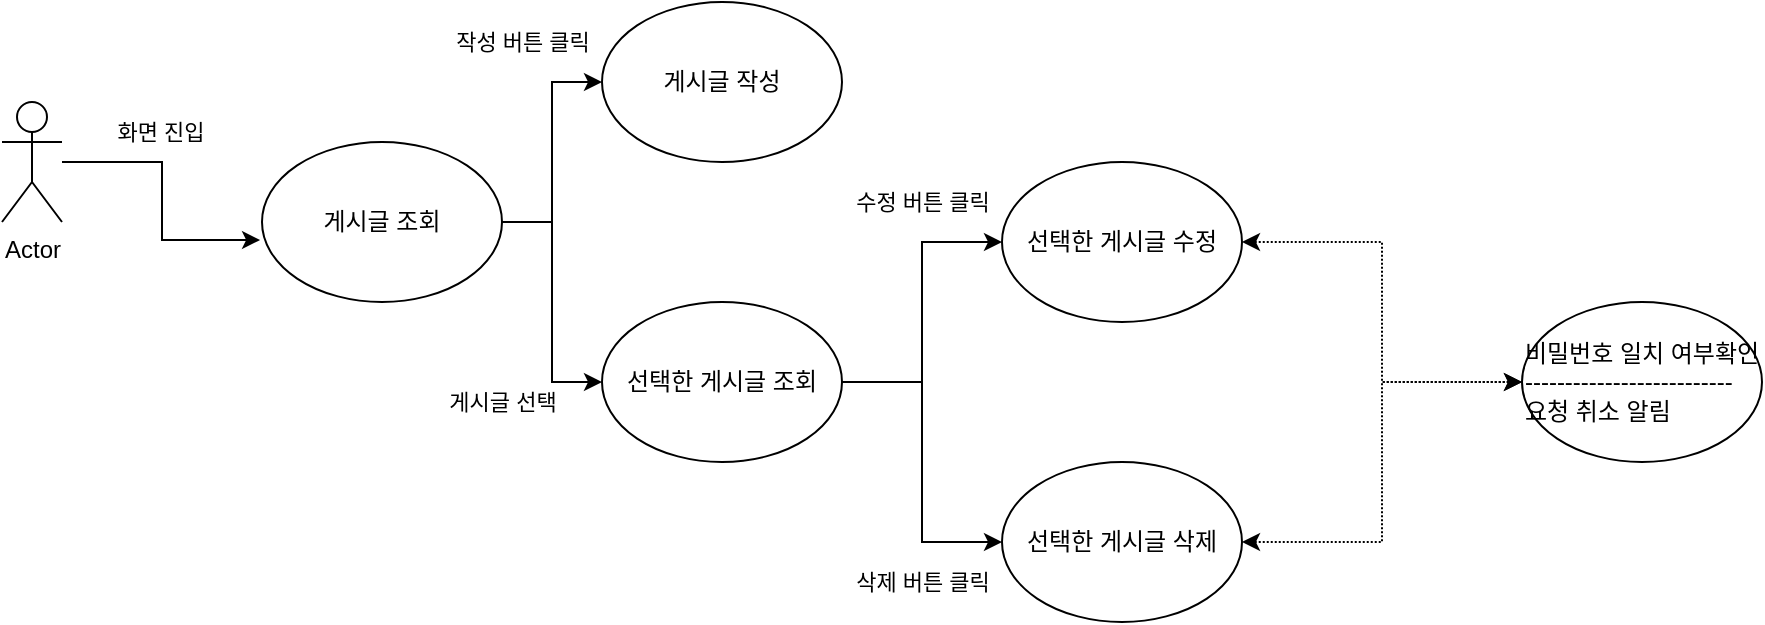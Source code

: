 <mxfile version="24.8.4" pages="4">
  <diagram name="필수UseCase" id="42789a77-a242-8287-6e28-9cd8cfd52e62">
    <mxGraphModel dx="954" dy="529" grid="1" gridSize="10" guides="1" tooltips="1" connect="1" arrows="1" fold="1" page="1" pageScale="1" pageWidth="1100" pageHeight="850" background="none" math="0" shadow="0">
      <root>
        <mxCell id="0" />
        <mxCell id="1" parent="0" />
        <mxCell id="iwHhTmMKv_9inowqryFl-11" style="edgeStyle=orthogonalEdgeStyle;rounded=0;orthogonalLoop=1;jettySize=auto;html=1;entryX=0;entryY=0.5;entryDx=0;entryDy=0;" parent="1" source="iwHhTmMKv_9inowqryFl-1" target="iwHhTmMKv_9inowqryFl-2" edge="1">
          <mxGeometry relative="1" as="geometry" />
        </mxCell>
        <mxCell id="1OvlI5zprAXcpUNGBbMA-3" value="작성 버튼 클릭" style="edgeLabel;html=1;align=center;verticalAlign=middle;resizable=0;points=[];" parent="iwHhTmMKv_9inowqryFl-11" vertex="1" connectable="0">
          <mxGeometry x="0.25" y="-1" relative="1" as="geometry">
            <mxPoint x="-16" y="-40" as="offset" />
          </mxGeometry>
        </mxCell>
        <mxCell id="iwHhTmMKv_9inowqryFl-12" style="edgeStyle=orthogonalEdgeStyle;rounded=0;orthogonalLoop=1;jettySize=auto;html=1;entryX=0;entryY=0.5;entryDx=0;entryDy=0;" parent="1" source="iwHhTmMKv_9inowqryFl-1" target="iwHhTmMKv_9inowqryFl-3" edge="1">
          <mxGeometry relative="1" as="geometry" />
        </mxCell>
        <mxCell id="1OvlI5zprAXcpUNGBbMA-2" value="게시글 선택" style="edgeLabel;html=1;align=center;verticalAlign=middle;resizable=0;points=[];" parent="iwHhTmMKv_9inowqryFl-12" vertex="1" connectable="0">
          <mxGeometry x="0.723" y="-2" relative="1" as="geometry">
            <mxPoint x="-32" y="8" as="offset" />
          </mxGeometry>
        </mxCell>
        <mxCell id="iwHhTmMKv_9inowqryFl-1" value="게시글 조회" style="ellipse;whiteSpace=wrap;html=1;" parent="1" vertex="1">
          <mxGeometry x="310" y="430" width="120" height="80" as="geometry" />
        </mxCell>
        <mxCell id="iwHhTmMKv_9inowqryFl-2" value="게시글 작성" style="ellipse;whiteSpace=wrap;html=1;" parent="1" vertex="1">
          <mxGeometry x="480" y="360" width="120" height="80" as="geometry" />
        </mxCell>
        <mxCell id="iwHhTmMKv_9inowqryFl-13" style="edgeStyle=orthogonalEdgeStyle;rounded=0;orthogonalLoop=1;jettySize=auto;html=1;entryX=0;entryY=0.5;entryDx=0;entryDy=0;" parent="1" source="iwHhTmMKv_9inowqryFl-3" target="iwHhTmMKv_9inowqryFl-5" edge="1">
          <mxGeometry relative="1" as="geometry" />
        </mxCell>
        <mxCell id="1OvlI5zprAXcpUNGBbMA-4" value="수정 버튼 클릭" style="edgeLabel;html=1;align=center;verticalAlign=middle;resizable=0;points=[];" parent="iwHhTmMKv_9inowqryFl-13" vertex="1" connectable="0">
          <mxGeometry x="0.64" y="1" relative="1" as="geometry">
            <mxPoint x="-13" y="-19" as="offset" />
          </mxGeometry>
        </mxCell>
        <mxCell id="iwHhTmMKv_9inowqryFl-14" style="edgeStyle=orthogonalEdgeStyle;rounded=0;orthogonalLoop=1;jettySize=auto;html=1;entryX=0;entryY=0.5;entryDx=0;entryDy=0;" parent="1" source="iwHhTmMKv_9inowqryFl-3" target="iwHhTmMKv_9inowqryFl-6" edge="1">
          <mxGeometry relative="1" as="geometry" />
        </mxCell>
        <mxCell id="iwHhTmMKv_9inowqryFl-3" value="선택한 게시글 조회" style="ellipse;whiteSpace=wrap;html=1;" parent="1" vertex="1">
          <mxGeometry x="480" y="510" width="120" height="80" as="geometry" />
        </mxCell>
        <mxCell id="epmqC7-XnWg_-4CrYBIh-3" style="edgeStyle=orthogonalEdgeStyle;rounded=0;orthogonalLoop=1;jettySize=auto;html=1;entryX=0;entryY=0.5;entryDx=0;entryDy=0;dashed=1;dashPattern=1 1;startArrow=classic;startFill=1;" edge="1" parent="1" source="iwHhTmMKv_9inowqryFl-5" target="epmqC7-XnWg_-4CrYBIh-1">
          <mxGeometry relative="1" as="geometry" />
        </mxCell>
        <mxCell id="iwHhTmMKv_9inowqryFl-5" value="&lt;span style=&quot;text-align: left;&quot;&gt;선택한 게시글 수정&lt;/span&gt;" style="ellipse;whiteSpace=wrap;html=1;" parent="1" vertex="1">
          <mxGeometry x="680" y="440" width="120" height="80" as="geometry" />
        </mxCell>
        <mxCell id="epmqC7-XnWg_-4CrYBIh-2" style="edgeStyle=orthogonalEdgeStyle;rounded=0;orthogonalLoop=1;jettySize=auto;html=1;entryX=0;entryY=0.5;entryDx=0;entryDy=0;dashed=1;dashPattern=1 1;startArrow=classic;startFill=1;" edge="1" parent="1" source="iwHhTmMKv_9inowqryFl-6" target="epmqC7-XnWg_-4CrYBIh-1">
          <mxGeometry relative="1" as="geometry" />
        </mxCell>
        <mxCell id="iwHhTmMKv_9inowqryFl-6" value="선택한 게시글 삭제" style="ellipse;whiteSpace=wrap;html=1;" parent="1" vertex="1">
          <mxGeometry x="680" y="590" width="120" height="80" as="geometry" />
        </mxCell>
        <mxCell id="iwHhTmMKv_9inowqryFl-7" value="Actor" style="shape=umlActor;verticalLabelPosition=bottom;verticalAlign=top;html=1;outlineConnect=0;" parent="1" vertex="1">
          <mxGeometry x="180" y="410" width="30" height="60" as="geometry" />
        </mxCell>
        <mxCell id="iwHhTmMKv_9inowqryFl-10" style="edgeStyle=orthogonalEdgeStyle;rounded=0;orthogonalLoop=1;jettySize=auto;html=1;entryX=-0.008;entryY=0.613;entryDx=0;entryDy=0;entryPerimeter=0;" parent="1" source="iwHhTmMKv_9inowqryFl-7" target="iwHhTmMKv_9inowqryFl-1" edge="1">
          <mxGeometry relative="1" as="geometry" />
        </mxCell>
        <mxCell id="1OvlI5zprAXcpUNGBbMA-1" value="화면 진입" style="edgeLabel;html=1;align=center;verticalAlign=middle;resizable=0;points=[];" parent="iwHhTmMKv_9inowqryFl-10" vertex="1" connectable="0">
          <mxGeometry x="-0.29" y="3" relative="1" as="geometry">
            <mxPoint y="-12" as="offset" />
          </mxGeometry>
        </mxCell>
        <mxCell id="1OvlI5zprAXcpUNGBbMA-5" value="삭제 버튼 클릭" style="edgeLabel;html=1;align=center;verticalAlign=middle;resizable=0;points=[];" parent="1" vertex="1" connectable="0">
          <mxGeometry x="640" y="650" as="geometry" />
        </mxCell>
        <mxCell id="epmqC7-XnWg_-4CrYBIh-1" value="&lt;div style=&quot;text-align: left;&quot;&gt;비밀번호 일치 여부확인&lt;br&gt;--------------------------&lt;/div&gt;&lt;div style=&quot;text-align: left;&quot;&gt;요청 취소 알림&lt;/div&gt;" style="ellipse;whiteSpace=wrap;html=1;" vertex="1" parent="1">
          <mxGeometry x="940" y="510" width="120" height="80" as="geometry" />
        </mxCell>
      </root>
    </mxGraphModel>
  </diagram>
  <diagram id="2N-TmLcSlVpRe1iIKoZE" name="추가UseCase">
    <mxGraphModel dx="1060" dy="588" grid="1" gridSize="10" guides="1" tooltips="1" connect="1" arrows="1" fold="1" page="1" pageScale="1" pageWidth="827" pageHeight="1169" math="0" shadow="0">
      <root>
        <mxCell id="0" />
        <mxCell id="1" parent="0" />
        <mxCell id="xcSiXNdCDx5Us9x6QI6F-2" style="edgeStyle=orthogonalEdgeStyle;rounded=0;orthogonalLoop=1;jettySize=auto;html=1;entryX=0.5;entryY=1;entryDx=0;entryDy=0;startArrow=classic;startFill=1;dashed=1;dashPattern=1 1;" edge="1" parent="1" source="qO0Vuacb3eZVlaBwdVwB-3" target="xcSiXNdCDx5Us9x6QI6F-1">
          <mxGeometry relative="1" as="geometry" />
        </mxCell>
        <mxCell id="qO0Vuacb3eZVlaBwdVwB-3" value="회원 가입" style="ellipse;whiteSpace=wrap;html=1;" parent="1" vertex="1">
          <mxGeometry x="280" y="280" width="120" height="80" as="geometry" />
        </mxCell>
        <mxCell id="ZtHfmbimU2b_hni-DX9B-3" style="edgeStyle=orthogonalEdgeStyle;rounded=0;orthogonalLoop=1;jettySize=auto;html=1;entryX=0;entryY=0.5;entryDx=0;entryDy=0;" parent="1" source="qO0Vuacb3eZVlaBwdVwB-10" target="ZtHfmbimU2b_hni-DX9B-2" edge="1">
          <mxGeometry relative="1" as="geometry" />
        </mxCell>
        <mxCell id="qO0Vuacb3eZVlaBwdVwB-10" value="Actor" style="shape=umlActor;verticalLabelPosition=bottom;verticalAlign=top;html=1;outlineConnect=0;" parent="1" vertex="1">
          <mxGeometry x="180" y="410" width="30" height="60" as="geometry" />
        </mxCell>
        <mxCell id="qO0Vuacb3eZVlaBwdVwB-11" style="edgeStyle=orthogonalEdgeStyle;rounded=0;orthogonalLoop=1;jettySize=auto;html=1;entryX=-0.008;entryY=0.613;entryDx=0;entryDy=0;entryPerimeter=0;" parent="1" source="qO0Vuacb3eZVlaBwdVwB-10" target="qO0Vuacb3eZVlaBwdVwB-3" edge="1">
          <mxGeometry relative="1" as="geometry" />
        </mxCell>
        <mxCell id="ZtHfmbimU2b_hni-DX9B-1" value="회원가입 버튼 클릭" style="text;html=1;align=center;verticalAlign=middle;resizable=0;points=[];autosize=1;strokeColor=none;fillColor=none;" parent="1" vertex="1">
          <mxGeometry x="170" y="290" width="110" height="30" as="geometry" />
        </mxCell>
        <mxCell id="ojOUZaKM6SdAHS6-mfTN-2" style="edgeStyle=orthogonalEdgeStyle;rounded=0;orthogonalLoop=1;jettySize=auto;html=1;entryX=0;entryY=0.5;entryDx=0;entryDy=0;" parent="1" source="ZtHfmbimU2b_hni-DX9B-2" target="ojOUZaKM6SdAHS6-mfTN-1" edge="1">
          <mxGeometry relative="1" as="geometry" />
        </mxCell>
        <mxCell id="ojOUZaKM6SdAHS6-mfTN-3" value="로그인 성공" style="edgeLabel;html=1;align=center;verticalAlign=middle;resizable=0;points=[];" parent="ojOUZaKM6SdAHS6-mfTN-2" vertex="1" connectable="0">
          <mxGeometry x="-0.438" y="2" relative="1" as="geometry">
            <mxPoint x="19" y="-18" as="offset" />
          </mxGeometry>
        </mxCell>
        <mxCell id="JBtARr6PWpn77LsYDjmS-2" style="edgeStyle=orthogonalEdgeStyle;rounded=0;orthogonalLoop=1;jettySize=auto;html=1;entryX=0.5;entryY=1;entryDx=0;entryDy=0;dashed=1;dashPattern=1 1;startArrow=classic;startFill=1;" edge="1" parent="1" source="ZtHfmbimU2b_hni-DX9B-2" target="xcSiXNdCDx5Us9x6QI6F-1">
          <mxGeometry relative="1" as="geometry">
            <Array as="points">
              <mxPoint x="414" y="340" />
              <mxPoint x="510" y="340" />
            </Array>
          </mxGeometry>
        </mxCell>
        <mxCell id="ZtHfmbimU2b_hni-DX9B-2" value="로그인" style="ellipse;whiteSpace=wrap;html=1;" parent="1" vertex="1">
          <mxGeometry x="354" y="400" width="120" height="80" as="geometry" />
        </mxCell>
        <mxCell id="ZtHfmbimU2b_hni-DX9B-4" value="아이디 비밀번호 입력" style="text;html=1;align=center;verticalAlign=middle;resizable=0;points=[];autosize=1;strokeColor=none;fillColor=none;" parent="1" vertex="1">
          <mxGeometry x="220" y="450" width="120" height="30" as="geometry" />
        </mxCell>
        <mxCell id="h5iTkEkmSJj28NbjGI_d-9" style="edgeStyle=orthogonalEdgeStyle;rounded=0;orthogonalLoop=1;jettySize=auto;html=1;entryX=0;entryY=0.5;entryDx=0;entryDy=0;dashed=1;dashPattern=1 1;startArrow=classic;startFill=1;" edge="1" parent="1" source="ojOUZaKM6SdAHS6-mfTN-1" target="h5iTkEkmSJj28NbjGI_d-1">
          <mxGeometry relative="1" as="geometry">
            <Array as="points">
              <mxPoint x="630" y="260" />
              <mxPoint x="1330" y="260" />
              <mxPoint x="1330" y="680" />
            </Array>
          </mxGeometry>
        </mxCell>
        <mxCell id="ojOUZaKM6SdAHS6-mfTN-1" value="게시글 조회" style="ellipse;whiteSpace=wrap;html=1;" parent="1" vertex="1">
          <mxGeometry x="600" y="400" width="120" height="80" as="geometry" />
        </mxCell>
        <mxCell id="tEEN5G9t5sGgS2CzOln3-1" style="edgeStyle=orthogonalEdgeStyle;rounded=0;orthogonalLoop=1;jettySize=auto;html=1;entryX=0;entryY=0.5;entryDx=0;entryDy=0;exitX=1;exitY=0.5;exitDx=0;exitDy=0;" parent="1" source="ojOUZaKM6SdAHS6-mfTN-1" target="tEEN5G9t5sGgS2CzOln3-5" edge="1">
          <mxGeometry relative="1" as="geometry">
            <mxPoint x="730" y="440" as="sourcePoint" />
          </mxGeometry>
        </mxCell>
        <mxCell id="tEEN5G9t5sGgS2CzOln3-2" value="작성 버튼 클릭" style="edgeLabel;html=1;align=center;verticalAlign=middle;resizable=0;points=[];" parent="tEEN5G9t5sGgS2CzOln3-1" vertex="1" connectable="0">
          <mxGeometry x="0.25" y="-1" relative="1" as="geometry">
            <mxPoint x="29" y="-40" as="offset" />
          </mxGeometry>
        </mxCell>
        <mxCell id="tEEN5G9t5sGgS2CzOln3-3" style="edgeStyle=orthogonalEdgeStyle;rounded=0;orthogonalLoop=1;jettySize=auto;html=1;entryX=0;entryY=0.5;entryDx=0;entryDy=0;exitX=1;exitY=0.5;exitDx=0;exitDy=0;" parent="1" source="ojOUZaKM6SdAHS6-mfTN-1" target="tEEN5G9t5sGgS2CzOln3-9" edge="1">
          <mxGeometry relative="1" as="geometry">
            <mxPoint x="730" y="440" as="sourcePoint" />
          </mxGeometry>
        </mxCell>
        <mxCell id="tEEN5G9t5sGgS2CzOln3-4" value="게시글 선택" style="edgeLabel;html=1;align=center;verticalAlign=middle;resizable=0;points=[];" parent="tEEN5G9t5sGgS2CzOln3-3" vertex="1" connectable="0">
          <mxGeometry x="0.723" y="-2" relative="1" as="geometry">
            <mxPoint x="-32" y="8" as="offset" />
          </mxGeometry>
        </mxCell>
        <mxCell id="h5iTkEkmSJj28NbjGI_d-8" style="edgeStyle=orthogonalEdgeStyle;rounded=0;orthogonalLoop=1;jettySize=auto;html=1;entryX=0;entryY=0.5;entryDx=0;entryDy=0;dashed=1;dashPattern=1 1;startArrow=classicThin;startFill=1;" edge="1" parent="1" source="tEEN5G9t5sGgS2CzOln3-5" target="h5iTkEkmSJj28NbjGI_d-1">
          <mxGeometry relative="1" as="geometry">
            <Array as="points">
              <mxPoint x="1330" y="360" />
              <mxPoint x="1330" y="680" />
            </Array>
          </mxGeometry>
        </mxCell>
        <mxCell id="tEEN5G9t5sGgS2CzOln3-5" value="게시글 작성" style="ellipse;whiteSpace=wrap;html=1;" parent="1" vertex="1">
          <mxGeometry x="830" y="320" width="120" height="80" as="geometry" />
        </mxCell>
        <mxCell id="tEEN5G9t5sGgS2CzOln3-6" style="edgeStyle=orthogonalEdgeStyle;rounded=0;orthogonalLoop=1;jettySize=auto;html=1;entryX=0;entryY=0.5;entryDx=0;entryDy=0;" parent="1" source="tEEN5G9t5sGgS2CzOln3-9" target="tEEN5G9t5sGgS2CzOln3-10" edge="1">
          <mxGeometry relative="1" as="geometry" />
        </mxCell>
        <mxCell id="tEEN5G9t5sGgS2CzOln3-7" value="게시글&lt;div&gt;수정 버튼 클릭&lt;/div&gt;" style="edgeLabel;html=1;align=center;verticalAlign=middle;resizable=0;points=[];" parent="tEEN5G9t5sGgS2CzOln3-6" vertex="1" connectable="0">
          <mxGeometry x="0.64" y="1" relative="1" as="geometry">
            <mxPoint x="-13" y="-19" as="offset" />
          </mxGeometry>
        </mxCell>
        <mxCell id="tEEN5G9t5sGgS2CzOln3-8" style="edgeStyle=orthogonalEdgeStyle;rounded=0;orthogonalLoop=1;jettySize=auto;html=1;entryX=0;entryY=0.5;entryDx=0;entryDy=0;" parent="1" source="tEEN5G9t5sGgS2CzOln3-9" target="tEEN5G9t5sGgS2CzOln3-11" edge="1">
          <mxGeometry relative="1" as="geometry" />
        </mxCell>
        <mxCell id="tEEN5G9t5sGgS2CzOln3-15" style="edgeStyle=orthogonalEdgeStyle;rounded=0;orthogonalLoop=1;jettySize=auto;html=1;entryX=0;entryY=0.5;entryDx=0;entryDy=0;" parent="1" source="tEEN5G9t5sGgS2CzOln3-9" target="tEEN5G9t5sGgS2CzOln3-14" edge="1">
          <mxGeometry relative="1" as="geometry" />
        </mxCell>
        <mxCell id="tEEN5G9t5sGgS2CzOln3-16" value="댓글 작성" style="edgeLabel;html=1;align=center;verticalAlign=middle;resizable=0;points=[];" parent="tEEN5G9t5sGgS2CzOln3-15" vertex="1" connectable="0">
          <mxGeometry x="0.739" y="1" relative="1" as="geometry">
            <mxPoint y="11" as="offset" />
          </mxGeometry>
        </mxCell>
        <mxCell id="tEEN5G9t5sGgS2CzOln3-23" style="edgeStyle=orthogonalEdgeStyle;rounded=0;orthogonalLoop=1;jettySize=auto;html=1;entryX=0;entryY=0.5;entryDx=0;entryDy=0;" parent="1" source="tEEN5G9t5sGgS2CzOln3-9" target="tEEN5G9t5sGgS2CzOln3-22" edge="1">
          <mxGeometry relative="1" as="geometry" />
        </mxCell>
        <mxCell id="tEEN5G9t5sGgS2CzOln3-26" value="댓글 삭제" style="edgeLabel;html=1;align=center;verticalAlign=middle;resizable=0;points=[];" parent="tEEN5G9t5sGgS2CzOln3-23" vertex="1" connectable="0">
          <mxGeometry x="0.849" relative="1" as="geometry">
            <mxPoint y="10" as="offset" />
          </mxGeometry>
        </mxCell>
        <mxCell id="tEEN5G9t5sGgS2CzOln3-24" style="edgeStyle=orthogonalEdgeStyle;rounded=0;orthogonalLoop=1;jettySize=auto;html=1;entryX=0;entryY=0.5;entryDx=0;entryDy=0;" parent="1" source="tEEN5G9t5sGgS2CzOln3-9" target="tEEN5G9t5sGgS2CzOln3-18" edge="1">
          <mxGeometry relative="1" as="geometry" />
        </mxCell>
        <mxCell id="tEEN5G9t5sGgS2CzOln3-25" value="댓글 수정" style="edgeLabel;html=1;align=center;verticalAlign=middle;resizable=0;points=[];" parent="tEEN5G9t5sGgS2CzOln3-24" vertex="1" connectable="0">
          <mxGeometry x="0.785" y="3" relative="1" as="geometry">
            <mxPoint x="8" y="23" as="offset" />
          </mxGeometry>
        </mxCell>
        <mxCell id="tEEN5G9t5sGgS2CzOln3-9" value="선택한 게시글 조회" style="ellipse;whiteSpace=wrap;html=1;" parent="1" vertex="1">
          <mxGeometry x="830" y="480" width="120" height="80" as="geometry" />
        </mxCell>
        <mxCell id="h5iTkEkmSJj28NbjGI_d-7" style="edgeStyle=orthogonalEdgeStyle;rounded=0;orthogonalLoop=1;jettySize=auto;html=1;entryX=0;entryY=0.5;entryDx=0;entryDy=0;dashed=1;dashPattern=1 1;startArrow=classicThin;startFill=1;" edge="1" parent="1" source="tEEN5G9t5sGgS2CzOln3-10" target="h5iTkEkmSJj28NbjGI_d-1">
          <mxGeometry relative="1" as="geometry" />
        </mxCell>
        <mxCell id="tEEN5G9t5sGgS2CzOln3-10" value="&lt;span style=&quot;text-align: left;&quot;&gt;선택한 게시글 수정&lt;/span&gt;" style="ellipse;whiteSpace=wrap;html=1;" parent="1" vertex="1">
          <mxGeometry x="1070" y="400" width="120" height="80" as="geometry" />
        </mxCell>
        <mxCell id="h5iTkEkmSJj28NbjGI_d-6" style="edgeStyle=orthogonalEdgeStyle;rounded=0;orthogonalLoop=1;jettySize=auto;html=1;entryX=0;entryY=0.5;entryDx=0;entryDy=0;dashed=1;dashPattern=1 1;startArrow=classicThin;startFill=1;" edge="1" parent="1" source="tEEN5G9t5sGgS2CzOln3-11" target="h5iTkEkmSJj28NbjGI_d-1">
          <mxGeometry relative="1" as="geometry" />
        </mxCell>
        <mxCell id="tEEN5G9t5sGgS2CzOln3-11" value="선택한 게시글 삭제" style="ellipse;whiteSpace=wrap;html=1;" parent="1" vertex="1">
          <mxGeometry x="1070" y="550" width="120" height="80" as="geometry" />
        </mxCell>
        <mxCell id="tEEN5G9t5sGgS2CzOln3-12" value="게시글&lt;div&gt;삭제 버튼 클릭&lt;/div&gt;" style="edgeLabel;html=1;align=center;verticalAlign=middle;resizable=0;points=[];" parent="1" vertex="1" connectable="0">
          <mxGeometry x="1030" y="570" as="geometry" />
        </mxCell>
        <mxCell id="h5iTkEkmSJj28NbjGI_d-5" style="edgeStyle=orthogonalEdgeStyle;rounded=0;orthogonalLoop=1;jettySize=auto;html=1;entryX=0;entryY=0.5;entryDx=0;entryDy=0;dashed=1;dashPattern=1 1;startArrow=classicThin;startFill=1;" edge="1" parent="1" source="tEEN5G9t5sGgS2CzOln3-14" target="h5iTkEkmSJj28NbjGI_d-1">
          <mxGeometry relative="1" as="geometry" />
        </mxCell>
        <mxCell id="tEEN5G9t5sGgS2CzOln3-14" value="댓글 작성" style="ellipse;whiteSpace=wrap;html=1;" parent="1" vertex="1">
          <mxGeometry x="1070" y="700" width="120" height="80" as="geometry" />
        </mxCell>
        <mxCell id="h5iTkEkmSJj28NbjGI_d-3" style="edgeStyle=orthogonalEdgeStyle;rounded=0;orthogonalLoop=1;jettySize=auto;html=1;entryX=0;entryY=0.5;entryDx=0;entryDy=0;dashed=1;dashPattern=1 1;startArrow=classicThin;startFill=1;" edge="1" parent="1" source="tEEN5G9t5sGgS2CzOln3-18" target="h5iTkEkmSJj28NbjGI_d-1">
          <mxGeometry relative="1" as="geometry" />
        </mxCell>
        <mxCell id="tEEN5G9t5sGgS2CzOln3-18" value="댓글 수정" style="ellipse;whiteSpace=wrap;html=1;" parent="1" vertex="1">
          <mxGeometry x="1070" y="850" width="120" height="80" as="geometry" />
        </mxCell>
        <mxCell id="h5iTkEkmSJj28NbjGI_d-2" style="edgeStyle=orthogonalEdgeStyle;rounded=0;orthogonalLoop=1;jettySize=auto;html=1;entryX=0;entryY=0.5;entryDx=0;entryDy=0;dashed=1;dashPattern=1 1;startArrow=classicThin;startFill=1;" edge="1" parent="1" source="tEEN5G9t5sGgS2CzOln3-22" target="h5iTkEkmSJj28NbjGI_d-1">
          <mxGeometry relative="1" as="geometry" />
        </mxCell>
        <mxCell id="tEEN5G9t5sGgS2CzOln3-22" value="댓글 삭제" style="ellipse;whiteSpace=wrap;html=1;" parent="1" vertex="1">
          <mxGeometry x="1070" y="1000" width="120" height="80" as="geometry" />
        </mxCell>
        <mxCell id="tEEN5G9t5sGgS2CzOln3-27" value="" style="endArrow=none;dashed=1;html=1;dashPattern=1 3;strokeWidth=2;rounded=0;" parent="1" edge="1">
          <mxGeometry width="50" height="50" relative="1" as="geometry">
            <mxPoint x="580" y="930" as="sourcePoint" />
            <mxPoint x="580" y="82" as="targetPoint" />
          </mxGeometry>
        </mxCell>
        <mxCell id="tEEN5G9t5sGgS2CzOln3-28" value="유효한 토큰 필요" style="text;html=1;align=center;verticalAlign=middle;resizable=0;points=[];autosize=1;strokeColor=none;fillColor=none;" parent="1" vertex="1">
          <mxGeometry x="540" y="40" width="100" height="30" as="geometry" />
        </mxCell>
        <mxCell id="xcSiXNdCDx5Us9x6QI6F-1" value="입력값 검증" style="ellipse;whiteSpace=wrap;html=1;" vertex="1" parent="1">
          <mxGeometry x="450" y="140" width="120" height="80" as="geometry" />
        </mxCell>
        <mxCell id="xcSiXNdCDx5Us9x6QI6F-4" style="edgeStyle=orthogonalEdgeStyle;rounded=0;orthogonalLoop=1;jettySize=auto;html=1;entryX=0.5;entryY=0;entryDx=0;entryDy=0;dashed=1;dashPattern=1 1;startArrow=classic;startFill=1;" edge="1" parent="1" source="xcSiXNdCDx5Us9x6QI6F-3" target="qO0Vuacb3eZVlaBwdVwB-3">
          <mxGeometry relative="1" as="geometry">
            <Array as="points">
              <mxPoint x="220" y="240" />
              <mxPoint x="340" y="240" />
            </Array>
          </mxGeometry>
        </mxCell>
        <mxCell id="xcSiXNdCDx5Us9x6QI6F-3" value="사용자 이름&lt;br&gt;중복 여부 확인" style="ellipse;whiteSpace=wrap;html=1;" vertex="1" parent="1">
          <mxGeometry x="100" y="120" width="120" height="80" as="geometry" />
        </mxCell>
        <mxCell id="h5iTkEkmSJj28NbjGI_d-1" value="&lt;div style=&quot;text-align: left;&quot;&gt;유효한 토큰 검증&lt;br&gt;--------------------------&lt;/div&gt;&lt;div style=&quot;text-align: left;&quot;&gt;요청 취소 알림&amp;nbsp;&lt;/div&gt;" style="ellipse;whiteSpace=wrap;html=1;" vertex="1" parent="1">
          <mxGeometry x="1360" y="640" width="120" height="80" as="geometry" />
        </mxCell>
      </root>
    </mxGraphModel>
  </diagram>
  <diagram id="lzrDal55hVMBYZjUojmG" name="필수ERD">
    <mxGraphModel dx="954" dy="529" grid="1" gridSize="10" guides="1" tooltips="1" connect="1" arrows="1" fold="1" page="1" pageScale="1" pageWidth="827" pageHeight="1169" math="0" shadow="0">
      <root>
        <mxCell id="0" />
        <mxCell id="1" parent="0" />
        <mxCell id="HMmuQvq4Hza1bK1RJx9P-24" value="" style="edgeStyle=orthogonalEdgeStyle;rounded=0;orthogonalLoop=1;jettySize=auto;html=1;exitX=1;exitY=0.5;exitDx=0;exitDy=0;entryX=0;entryY=0.5;entryDx=0;entryDy=0;" parent="1" source="HMmuQvq4Hza1bK1RJx9P-2" target="HMmuQvq4Hza1bK1RJx9P-18" edge="1">
          <mxGeometry relative="1" as="geometry">
            <mxPoint x="210" y="360" as="sourcePoint" />
            <mxPoint x="330" y="405" as="targetPoint" />
          </mxGeometry>
        </mxCell>
        <mxCell id="HMmuQvq4Hza1bK1RJx9P-1" value="user" style="shape=table;startSize=30;container=1;collapsible=1;childLayout=tableLayout;fixedRows=1;rowLines=0;fontStyle=1;align=center;resizeLast=1;html=1;" parent="1" vertex="1">
          <mxGeometry x="60" y="100" width="480" height="120" as="geometry" />
        </mxCell>
        <mxCell id="HMmuQvq4Hza1bK1RJx9P-2" value="" style="shape=tableRow;horizontal=0;startSize=0;swimlaneHead=0;swimlaneBody=0;fillColor=none;collapsible=0;dropTarget=0;points=[[0,0.5],[1,0.5]];portConstraint=eastwest;top=0;left=0;right=0;bottom=1;" parent="HMmuQvq4Hza1bK1RJx9P-1" vertex="1">
          <mxGeometry y="30" width="480" height="30" as="geometry" />
        </mxCell>
        <mxCell id="HMmuQvq4Hza1bK1RJx9P-3" value="PK" style="shape=partialRectangle;connectable=0;fillColor=none;top=0;left=0;bottom=0;right=0;fontStyle=1;overflow=hidden;whiteSpace=wrap;html=1;" parent="HMmuQvq4Hza1bK1RJx9P-2" vertex="1">
          <mxGeometry width="30" height="30" as="geometry">
            <mxRectangle width="30" height="30" as="alternateBounds" />
          </mxGeometry>
        </mxCell>
        <mxCell id="HMmuQvq4Hza1bK1RJx9P-4" value="id" style="shape=partialRectangle;connectable=0;fillColor=none;top=0;left=0;bottom=0;right=0;align=left;spacingLeft=6;fontStyle=5;overflow=hidden;whiteSpace=wrap;html=1;" parent="HMmuQvq4Hza1bK1RJx9P-2" vertex="1">
          <mxGeometry x="30" width="150" height="30" as="geometry">
            <mxRectangle width="150" height="30" as="alternateBounds" />
          </mxGeometry>
        </mxCell>
        <mxCell id="oW9MFsUQ_9pj1WKRDFe1-1" value="&lt;span style=&quot;font-weight: 400;&quot;&gt;unsigned int&lt;/span&gt;" style="shape=partialRectangle;connectable=0;fillColor=none;top=0;left=0;bottom=0;right=0;align=left;spacingLeft=6;fontStyle=5;overflow=hidden;whiteSpace=wrap;html=1;" parent="HMmuQvq4Hza1bK1RJx9P-2" vertex="1">
          <mxGeometry x="180" width="150" height="30" as="geometry">
            <mxRectangle width="150" height="30" as="alternateBounds" />
          </mxGeometry>
        </mxCell>
        <mxCell id="oW9MFsUQ_9pj1WKRDFe1-4" style="shape=partialRectangle;connectable=0;fillColor=none;top=0;left=0;bottom=0;right=0;align=left;spacingLeft=6;fontStyle=5;overflow=hidden;whiteSpace=wrap;html=1;" parent="HMmuQvq4Hza1bK1RJx9P-2" vertex="1">
          <mxGeometry x="330" width="150" height="30" as="geometry">
            <mxRectangle width="150" height="30" as="alternateBounds" />
          </mxGeometry>
        </mxCell>
        <mxCell id="HMmuQvq4Hza1bK1RJx9P-5" value="" style="shape=tableRow;horizontal=0;startSize=0;swimlaneHead=0;swimlaneBody=0;fillColor=none;collapsible=0;dropTarget=0;points=[[0,0.5],[1,0.5]];portConstraint=eastwest;top=0;left=0;right=0;bottom=0;" parent="HMmuQvq4Hza1bK1RJx9P-1" vertex="1">
          <mxGeometry y="60" width="480" height="30" as="geometry" />
        </mxCell>
        <mxCell id="HMmuQvq4Hza1bK1RJx9P-6" value="" style="shape=partialRectangle;connectable=0;fillColor=none;top=0;left=0;bottom=0;right=0;editable=1;overflow=hidden;whiteSpace=wrap;html=1;" parent="HMmuQvq4Hza1bK1RJx9P-5" vertex="1">
          <mxGeometry width="30" height="30" as="geometry">
            <mxRectangle width="30" height="30" as="alternateBounds" />
          </mxGeometry>
        </mxCell>
        <mxCell id="HMmuQvq4Hza1bK1RJx9P-7" value="user_name" style="shape=partialRectangle;connectable=0;fillColor=none;top=0;left=0;bottom=0;right=0;align=left;spacingLeft=6;overflow=hidden;whiteSpace=wrap;html=1;" parent="HMmuQvq4Hza1bK1RJx9P-5" vertex="1">
          <mxGeometry x="30" width="150" height="30" as="geometry">
            <mxRectangle width="150" height="30" as="alternateBounds" />
          </mxGeometry>
        </mxCell>
        <mxCell id="oW9MFsUQ_9pj1WKRDFe1-2" value="varchar(10)" style="shape=partialRectangle;connectable=0;fillColor=none;top=0;left=0;bottom=0;right=0;align=left;spacingLeft=6;overflow=hidden;whiteSpace=wrap;html=1;" parent="HMmuQvq4Hza1bK1RJx9P-5" vertex="1">
          <mxGeometry x="180" width="150" height="30" as="geometry">
            <mxRectangle width="150" height="30" as="alternateBounds" />
          </mxGeometry>
        </mxCell>
        <mxCell id="oW9MFsUQ_9pj1WKRDFe1-5" value="NL&amp;nbsp;" style="shape=partialRectangle;connectable=0;fillColor=none;top=0;left=0;bottom=0;right=0;align=left;spacingLeft=6;overflow=hidden;whiteSpace=wrap;html=1;" parent="HMmuQvq4Hza1bK1RJx9P-5" vertex="1">
          <mxGeometry x="330" width="150" height="30" as="geometry">
            <mxRectangle width="150" height="30" as="alternateBounds" />
          </mxGeometry>
        </mxCell>
        <mxCell id="HMmuQvq4Hza1bK1RJx9P-8" value="" style="shape=tableRow;horizontal=0;startSize=0;swimlaneHead=0;swimlaneBody=0;fillColor=none;collapsible=0;dropTarget=0;points=[[0,0.5],[1,0.5]];portConstraint=eastwest;top=0;left=0;right=0;bottom=0;" parent="HMmuQvq4Hza1bK1RJx9P-1" vertex="1">
          <mxGeometry y="90" width="480" height="30" as="geometry" />
        </mxCell>
        <mxCell id="HMmuQvq4Hza1bK1RJx9P-9" value="" style="shape=partialRectangle;connectable=0;fillColor=none;top=0;left=0;bottom=0;right=0;editable=1;overflow=hidden;whiteSpace=wrap;html=1;" parent="HMmuQvq4Hza1bK1RJx9P-8" vertex="1">
          <mxGeometry width="30" height="30" as="geometry">
            <mxRectangle width="30" height="30" as="alternateBounds" />
          </mxGeometry>
        </mxCell>
        <mxCell id="HMmuQvq4Hza1bK1RJx9P-10" value="password" style="shape=partialRectangle;connectable=0;fillColor=none;top=0;left=0;bottom=0;right=0;align=left;spacingLeft=6;overflow=hidden;whiteSpace=wrap;html=1;" parent="HMmuQvq4Hza1bK1RJx9P-8" vertex="1">
          <mxGeometry x="30" width="150" height="30" as="geometry">
            <mxRectangle width="150" height="30" as="alternateBounds" />
          </mxGeometry>
        </mxCell>
        <mxCell id="oW9MFsUQ_9pj1WKRDFe1-3" value="varchar(15)" style="shape=partialRectangle;connectable=0;fillColor=none;top=0;left=0;bottom=0;right=0;align=left;spacingLeft=6;overflow=hidden;whiteSpace=wrap;html=1;" parent="HMmuQvq4Hza1bK1RJx9P-8" vertex="1">
          <mxGeometry x="180" width="150" height="30" as="geometry">
            <mxRectangle width="150" height="30" as="alternateBounds" />
          </mxGeometry>
        </mxCell>
        <mxCell id="oW9MFsUQ_9pj1WKRDFe1-6" value="NL" style="shape=partialRectangle;connectable=0;fillColor=none;top=0;left=0;bottom=0;right=0;align=left;spacingLeft=6;overflow=hidden;whiteSpace=wrap;html=1;" parent="HMmuQvq4Hza1bK1RJx9P-8" vertex="1">
          <mxGeometry x="330" width="150" height="30" as="geometry">
            <mxRectangle width="150" height="30" as="alternateBounds" />
          </mxGeometry>
        </mxCell>
        <mxCell id="HMmuQvq4Hza1bK1RJx9P-14" value="board" style="shape=table;startSize=30;container=1;collapsible=1;childLayout=tableLayout;fixedRows=1;rowLines=0;fontStyle=1;align=center;resizeLast=1;html=1;" parent="1" vertex="1">
          <mxGeometry x="780" y="70" width="480" height="210" as="geometry" />
        </mxCell>
        <mxCell id="HMmuQvq4Hza1bK1RJx9P-15" value="" style="shape=tableRow;horizontal=0;startSize=0;swimlaneHead=0;swimlaneBody=0;fillColor=none;collapsible=0;dropTarget=0;points=[[0,0.5],[1,0.5]];portConstraint=eastwest;top=0;left=0;right=0;bottom=1;" parent="HMmuQvq4Hza1bK1RJx9P-14" vertex="1">
          <mxGeometry y="30" width="480" height="30" as="geometry" />
        </mxCell>
        <mxCell id="HMmuQvq4Hza1bK1RJx9P-16" value="PK" style="shape=partialRectangle;connectable=0;fillColor=none;top=0;left=0;bottom=0;right=0;fontStyle=1;overflow=hidden;whiteSpace=wrap;html=1;" parent="HMmuQvq4Hza1bK1RJx9P-15" vertex="1">
          <mxGeometry width="30" height="30" as="geometry">
            <mxRectangle width="30" height="30" as="alternateBounds" />
          </mxGeometry>
        </mxCell>
        <mxCell id="HMmuQvq4Hza1bK1RJx9P-17" value="id" style="shape=partialRectangle;connectable=0;fillColor=none;top=0;left=0;bottom=0;right=0;align=left;spacingLeft=6;fontStyle=5;overflow=hidden;whiteSpace=wrap;html=1;" parent="HMmuQvq4Hza1bK1RJx9P-15" vertex="1">
          <mxGeometry x="30" width="150" height="30" as="geometry">
            <mxRectangle width="150" height="30" as="alternateBounds" />
          </mxGeometry>
        </mxCell>
        <mxCell id="oW9MFsUQ_9pj1WKRDFe1-7" value="&lt;span style=&quot;font-weight: 400;&quot;&gt;unsigned int&lt;/span&gt;" style="shape=partialRectangle;connectable=0;fillColor=none;top=0;left=0;bottom=0;right=0;align=left;spacingLeft=6;fontStyle=5;overflow=hidden;whiteSpace=wrap;html=1;" parent="HMmuQvq4Hza1bK1RJx9P-15" vertex="1">
          <mxGeometry x="180" width="150" height="30" as="geometry">
            <mxRectangle width="150" height="30" as="alternateBounds" />
          </mxGeometry>
        </mxCell>
        <mxCell id="oW9MFsUQ_9pj1WKRDFe1-13" style="shape=partialRectangle;connectable=0;fillColor=none;top=0;left=0;bottom=0;right=0;align=left;spacingLeft=6;fontStyle=5;overflow=hidden;whiteSpace=wrap;html=1;" parent="HMmuQvq4Hza1bK1RJx9P-15" vertex="1">
          <mxGeometry x="330" width="150" height="30" as="geometry">
            <mxRectangle width="150" height="30" as="alternateBounds" />
          </mxGeometry>
        </mxCell>
        <mxCell id="HMmuQvq4Hza1bK1RJx9P-18" value="" style="shape=tableRow;horizontal=0;startSize=0;swimlaneHead=0;swimlaneBody=0;fillColor=none;collapsible=0;dropTarget=0;points=[[0,0.5],[1,0.5]];portConstraint=eastwest;top=0;left=0;right=0;bottom=0;" parent="HMmuQvq4Hza1bK1RJx9P-14" vertex="1">
          <mxGeometry y="60" width="480" height="30" as="geometry" />
        </mxCell>
        <mxCell id="HMmuQvq4Hza1bK1RJx9P-19" value="FK" style="shape=partialRectangle;connectable=0;fillColor=none;top=0;left=0;bottom=0;right=0;editable=1;overflow=hidden;whiteSpace=wrap;html=1;verticalAlign=middle;fontStyle=1;labelBorderColor=none;" parent="HMmuQvq4Hza1bK1RJx9P-18" vertex="1">
          <mxGeometry width="30" height="30" as="geometry">
            <mxRectangle width="30" height="30" as="alternateBounds" />
          </mxGeometry>
        </mxCell>
        <mxCell id="HMmuQvq4Hza1bK1RJx9P-20" value="user_id" style="shape=partialRectangle;connectable=0;fillColor=none;top=0;left=0;bottom=0;right=0;align=left;spacingLeft=6;overflow=hidden;whiteSpace=wrap;html=1;" parent="HMmuQvq4Hza1bK1RJx9P-18" vertex="1">
          <mxGeometry x="30" width="150" height="30" as="geometry">
            <mxRectangle width="150" height="30" as="alternateBounds" />
          </mxGeometry>
        </mxCell>
        <mxCell id="oW9MFsUQ_9pj1WKRDFe1-8" value="unsigned int" style="shape=partialRectangle;connectable=0;fillColor=none;top=0;left=0;bottom=0;right=0;align=left;spacingLeft=6;overflow=hidden;whiteSpace=wrap;html=1;" parent="HMmuQvq4Hza1bK1RJx9P-18" vertex="1">
          <mxGeometry x="180" width="150" height="30" as="geometry">
            <mxRectangle width="150" height="30" as="alternateBounds" />
          </mxGeometry>
        </mxCell>
        <mxCell id="oW9MFsUQ_9pj1WKRDFe1-14" value="NL" style="shape=partialRectangle;connectable=0;fillColor=none;top=0;left=0;bottom=0;right=0;align=left;spacingLeft=6;overflow=hidden;whiteSpace=wrap;html=1;" parent="HMmuQvq4Hza1bK1RJx9P-18" vertex="1">
          <mxGeometry x="330" width="150" height="30" as="geometry">
            <mxRectangle width="150" height="30" as="alternateBounds" />
          </mxGeometry>
        </mxCell>
        <mxCell id="HMmuQvq4Hza1bK1RJx9P-21" value="" style="shape=tableRow;horizontal=0;startSize=0;swimlaneHead=0;swimlaneBody=0;fillColor=none;collapsible=0;dropTarget=0;points=[[0,0.5],[1,0.5]];portConstraint=eastwest;top=0;left=0;right=0;bottom=0;" parent="HMmuQvq4Hza1bK1RJx9P-14" vertex="1">
          <mxGeometry y="90" width="480" height="30" as="geometry" />
        </mxCell>
        <mxCell id="HMmuQvq4Hza1bK1RJx9P-22" value="" style="shape=partialRectangle;connectable=0;fillColor=none;top=0;left=0;bottom=0;right=0;editable=1;overflow=hidden;whiteSpace=wrap;html=1;" parent="HMmuQvq4Hza1bK1RJx9P-21" vertex="1">
          <mxGeometry width="30" height="30" as="geometry">
            <mxRectangle width="30" height="30" as="alternateBounds" />
          </mxGeometry>
        </mxCell>
        <mxCell id="HMmuQvq4Hza1bK1RJx9P-23" value="title" style="shape=partialRectangle;connectable=0;fillColor=none;top=0;left=0;bottom=0;right=0;align=left;spacingLeft=6;overflow=hidden;whiteSpace=wrap;html=1;" parent="HMmuQvq4Hza1bK1RJx9P-21" vertex="1">
          <mxGeometry x="30" width="150" height="30" as="geometry">
            <mxRectangle width="150" height="30" as="alternateBounds" />
          </mxGeometry>
        </mxCell>
        <mxCell id="oW9MFsUQ_9pj1WKRDFe1-9" value="varchar(20)" style="shape=partialRectangle;connectable=0;fillColor=none;top=0;left=0;bottom=0;right=0;align=left;spacingLeft=6;overflow=hidden;whiteSpace=wrap;html=1;" parent="HMmuQvq4Hza1bK1RJx9P-21" vertex="1">
          <mxGeometry x="180" width="150" height="30" as="geometry">
            <mxRectangle width="150" height="30" as="alternateBounds" />
          </mxGeometry>
        </mxCell>
        <mxCell id="oW9MFsUQ_9pj1WKRDFe1-15" value="NL" style="shape=partialRectangle;connectable=0;fillColor=none;top=0;left=0;bottom=0;right=0;align=left;spacingLeft=6;overflow=hidden;whiteSpace=wrap;html=1;" parent="HMmuQvq4Hza1bK1RJx9P-21" vertex="1">
          <mxGeometry x="330" width="150" height="30" as="geometry">
            <mxRectangle width="150" height="30" as="alternateBounds" />
          </mxGeometry>
        </mxCell>
        <mxCell id="HMmuQvq4Hza1bK1RJx9P-25" style="shape=tableRow;horizontal=0;startSize=0;swimlaneHead=0;swimlaneBody=0;fillColor=none;collapsible=0;dropTarget=0;points=[[0,0.5],[1,0.5]];portConstraint=eastwest;top=0;left=0;right=0;bottom=0;" parent="HMmuQvq4Hza1bK1RJx9P-14" vertex="1">
          <mxGeometry y="120" width="480" height="30" as="geometry" />
        </mxCell>
        <mxCell id="HMmuQvq4Hza1bK1RJx9P-26" style="shape=partialRectangle;connectable=0;fillColor=none;top=0;left=0;bottom=0;right=0;editable=1;overflow=hidden;whiteSpace=wrap;html=1;" parent="HMmuQvq4Hza1bK1RJx9P-25" vertex="1">
          <mxGeometry width="30" height="30" as="geometry">
            <mxRectangle width="30" height="30" as="alternateBounds" />
          </mxGeometry>
        </mxCell>
        <mxCell id="HMmuQvq4Hza1bK1RJx9P-27" value="content" style="shape=partialRectangle;connectable=0;fillColor=none;top=0;left=0;bottom=0;right=0;align=left;spacingLeft=6;overflow=hidden;whiteSpace=wrap;html=1;" parent="HMmuQvq4Hza1bK1RJx9P-25" vertex="1">
          <mxGeometry x="30" width="150" height="30" as="geometry">
            <mxRectangle width="150" height="30" as="alternateBounds" />
          </mxGeometry>
        </mxCell>
        <mxCell id="oW9MFsUQ_9pj1WKRDFe1-10" value="varchar(500)" style="shape=partialRectangle;connectable=0;fillColor=none;top=0;left=0;bottom=0;right=0;align=left;spacingLeft=6;overflow=hidden;whiteSpace=wrap;html=1;" parent="HMmuQvq4Hza1bK1RJx9P-25" vertex="1">
          <mxGeometry x="180" width="150" height="30" as="geometry">
            <mxRectangle width="150" height="30" as="alternateBounds" />
          </mxGeometry>
        </mxCell>
        <mxCell id="oW9MFsUQ_9pj1WKRDFe1-16" value="NL" style="shape=partialRectangle;connectable=0;fillColor=none;top=0;left=0;bottom=0;right=0;align=left;spacingLeft=6;overflow=hidden;whiteSpace=wrap;html=1;" parent="HMmuQvq4Hza1bK1RJx9P-25" vertex="1">
          <mxGeometry x="330" width="150" height="30" as="geometry">
            <mxRectangle width="150" height="30" as="alternateBounds" />
          </mxGeometry>
        </mxCell>
        <mxCell id="HMmuQvq4Hza1bK1RJx9P-28" style="shape=tableRow;horizontal=0;startSize=0;swimlaneHead=0;swimlaneBody=0;fillColor=none;collapsible=0;dropTarget=0;points=[[0,0.5],[1,0.5]];portConstraint=eastwest;top=0;left=0;right=0;bottom=0;" parent="HMmuQvq4Hza1bK1RJx9P-14" vertex="1">
          <mxGeometry y="150" width="480" height="30" as="geometry" />
        </mxCell>
        <mxCell id="HMmuQvq4Hza1bK1RJx9P-29" style="shape=partialRectangle;connectable=0;fillColor=none;top=0;left=0;bottom=0;right=0;editable=1;overflow=hidden;whiteSpace=wrap;html=1;" parent="HMmuQvq4Hza1bK1RJx9P-28" vertex="1">
          <mxGeometry width="30" height="30" as="geometry">
            <mxRectangle width="30" height="30" as="alternateBounds" />
          </mxGeometry>
        </mxCell>
        <mxCell id="HMmuQvq4Hza1bK1RJx9P-30" value="create_at" style="shape=partialRectangle;connectable=0;fillColor=none;top=0;left=0;bottom=0;right=0;align=left;spacingLeft=6;overflow=hidden;whiteSpace=wrap;html=1;" parent="HMmuQvq4Hza1bK1RJx9P-28" vertex="1">
          <mxGeometry x="30" width="150" height="30" as="geometry">
            <mxRectangle width="150" height="30" as="alternateBounds" />
          </mxGeometry>
        </mxCell>
        <mxCell id="oW9MFsUQ_9pj1WKRDFe1-11" value="Date" style="shape=partialRectangle;connectable=0;fillColor=none;top=0;left=0;bottom=0;right=0;align=left;spacingLeft=6;overflow=hidden;whiteSpace=wrap;html=1;" parent="HMmuQvq4Hza1bK1RJx9P-28" vertex="1">
          <mxGeometry x="180" width="150" height="30" as="geometry">
            <mxRectangle width="150" height="30" as="alternateBounds" />
          </mxGeometry>
        </mxCell>
        <mxCell id="oW9MFsUQ_9pj1WKRDFe1-17" value="NL" style="shape=partialRectangle;connectable=0;fillColor=none;top=0;left=0;bottom=0;right=0;align=left;spacingLeft=6;overflow=hidden;whiteSpace=wrap;html=1;" parent="HMmuQvq4Hza1bK1RJx9P-28" vertex="1">
          <mxGeometry x="330" width="150" height="30" as="geometry">
            <mxRectangle width="150" height="30" as="alternateBounds" />
          </mxGeometry>
        </mxCell>
        <mxCell id="HMmuQvq4Hza1bK1RJx9P-31" style="shape=tableRow;horizontal=0;startSize=0;swimlaneHead=0;swimlaneBody=0;fillColor=none;collapsible=0;dropTarget=0;points=[[0,0.5],[1,0.5]];portConstraint=eastwest;top=0;left=0;right=0;bottom=0;" parent="HMmuQvq4Hza1bK1RJx9P-14" vertex="1">
          <mxGeometry y="180" width="480" height="30" as="geometry" />
        </mxCell>
        <mxCell id="HMmuQvq4Hza1bK1RJx9P-32" style="shape=partialRectangle;connectable=0;fillColor=none;top=0;left=0;bottom=0;right=0;editable=1;overflow=hidden;whiteSpace=wrap;html=1;" parent="HMmuQvq4Hza1bK1RJx9P-31" vertex="1">
          <mxGeometry width="30" height="30" as="geometry">
            <mxRectangle width="30" height="30" as="alternateBounds" />
          </mxGeometry>
        </mxCell>
        <mxCell id="HMmuQvq4Hza1bK1RJx9P-33" value="update_at" style="shape=partialRectangle;connectable=0;fillColor=none;top=0;left=0;bottom=0;right=0;align=left;spacingLeft=6;overflow=hidden;whiteSpace=wrap;html=1;" parent="HMmuQvq4Hza1bK1RJx9P-31" vertex="1">
          <mxGeometry x="30" width="150" height="30" as="geometry">
            <mxRectangle width="150" height="30" as="alternateBounds" />
          </mxGeometry>
        </mxCell>
        <mxCell id="oW9MFsUQ_9pj1WKRDFe1-12" value="Date" style="shape=partialRectangle;connectable=0;fillColor=none;top=0;left=0;bottom=0;right=0;align=left;spacingLeft=6;overflow=hidden;whiteSpace=wrap;html=1;" parent="HMmuQvq4Hza1bK1RJx9P-31" vertex="1">
          <mxGeometry x="180" width="150" height="30" as="geometry">
            <mxRectangle width="150" height="30" as="alternateBounds" />
          </mxGeometry>
        </mxCell>
        <mxCell id="oW9MFsUQ_9pj1WKRDFe1-18" value="NL" style="shape=partialRectangle;connectable=0;fillColor=none;top=0;left=0;bottom=0;right=0;align=left;spacingLeft=6;overflow=hidden;whiteSpace=wrap;html=1;" parent="HMmuQvq4Hza1bK1RJx9P-31" vertex="1">
          <mxGeometry x="330" width="150" height="30" as="geometry">
            <mxRectangle width="150" height="30" as="alternateBounds" />
          </mxGeometry>
        </mxCell>
      </root>
    </mxGraphModel>
  </diagram>
  <diagram id="Cxu8lEpFJ4y4K-ood81u" name="추가ERD">
    <mxGraphModel dx="954" dy="529" grid="1" gridSize="10" guides="1" tooltips="1" connect="1" arrows="1" fold="1" page="1" pageScale="1" pageWidth="827" pageHeight="1169" math="0" shadow="0">
      <root>
        <mxCell id="0" />
        <mxCell id="1" parent="0" />
        <mxCell id="GlsDPKA2TAjgzfFqgSu9-2" value="user" style="shape=table;startSize=30;container=1;collapsible=1;childLayout=tableLayout;fixedRows=1;rowLines=0;fontStyle=1;align=center;resizeLast=1;html=1;" parent="1" vertex="1">
          <mxGeometry x="60" y="100" width="480" height="150" as="geometry" />
        </mxCell>
        <mxCell id="GlsDPKA2TAjgzfFqgSu9-3" value="" style="shape=tableRow;horizontal=0;startSize=0;swimlaneHead=0;swimlaneBody=0;fillColor=none;collapsible=0;dropTarget=0;points=[[0,0.5],[1,0.5]];portConstraint=eastwest;top=0;left=0;right=0;bottom=1;" parent="GlsDPKA2TAjgzfFqgSu9-2" vertex="1">
          <mxGeometry y="30" width="480" height="30" as="geometry" />
        </mxCell>
        <mxCell id="GlsDPKA2TAjgzfFqgSu9-4" value="PK" style="shape=partialRectangle;connectable=0;fillColor=none;top=0;left=0;bottom=0;right=0;fontStyle=1;overflow=hidden;whiteSpace=wrap;html=1;" parent="GlsDPKA2TAjgzfFqgSu9-3" vertex="1">
          <mxGeometry width="30" height="30" as="geometry">
            <mxRectangle width="30" height="30" as="alternateBounds" />
          </mxGeometry>
        </mxCell>
        <mxCell id="GlsDPKA2TAjgzfFqgSu9-5" value="id" style="shape=partialRectangle;connectable=0;fillColor=none;top=0;left=0;bottom=0;right=0;align=left;spacingLeft=6;fontStyle=5;overflow=hidden;whiteSpace=wrap;html=1;" parent="GlsDPKA2TAjgzfFqgSu9-3" vertex="1">
          <mxGeometry x="30" width="150" height="30" as="geometry">
            <mxRectangle width="150" height="30" as="alternateBounds" />
          </mxGeometry>
        </mxCell>
        <mxCell id="GlsDPKA2TAjgzfFqgSu9-6" value="&lt;span style=&quot;font-weight: 400;&quot;&gt;unsigned int&lt;/span&gt;" style="shape=partialRectangle;connectable=0;fillColor=none;top=0;left=0;bottom=0;right=0;align=left;spacingLeft=6;fontStyle=5;overflow=hidden;whiteSpace=wrap;html=1;" parent="GlsDPKA2TAjgzfFqgSu9-3" vertex="1">
          <mxGeometry x="180" width="150" height="30" as="geometry">
            <mxRectangle width="150" height="30" as="alternateBounds" />
          </mxGeometry>
        </mxCell>
        <mxCell id="GlsDPKA2TAjgzfFqgSu9-7" style="shape=partialRectangle;connectable=0;fillColor=none;top=0;left=0;bottom=0;right=0;align=left;spacingLeft=6;fontStyle=5;overflow=hidden;whiteSpace=wrap;html=1;" parent="GlsDPKA2TAjgzfFqgSu9-3" vertex="1">
          <mxGeometry x="330" width="150" height="30" as="geometry">
            <mxRectangle width="150" height="30" as="alternateBounds" />
          </mxGeometry>
        </mxCell>
        <mxCell id="GlsDPKA2TAjgzfFqgSu9-8" value="" style="shape=tableRow;horizontal=0;startSize=0;swimlaneHead=0;swimlaneBody=0;fillColor=none;collapsible=0;dropTarget=0;points=[[0,0.5],[1,0.5]];portConstraint=eastwest;top=0;left=0;right=0;bottom=0;" parent="GlsDPKA2TAjgzfFqgSu9-2" vertex="1">
          <mxGeometry y="60" width="480" height="30" as="geometry" />
        </mxCell>
        <mxCell id="GlsDPKA2TAjgzfFqgSu9-9" value="" style="shape=partialRectangle;connectable=0;fillColor=none;top=0;left=0;bottom=0;right=0;editable=1;overflow=hidden;whiteSpace=wrap;html=1;" parent="GlsDPKA2TAjgzfFqgSu9-8" vertex="1">
          <mxGeometry width="30" height="30" as="geometry">
            <mxRectangle width="30" height="30" as="alternateBounds" />
          </mxGeometry>
        </mxCell>
        <mxCell id="GlsDPKA2TAjgzfFqgSu9-10" value="user_name" style="shape=partialRectangle;connectable=0;fillColor=none;top=0;left=0;bottom=0;right=0;align=left;spacingLeft=6;overflow=hidden;whiteSpace=wrap;html=1;" parent="GlsDPKA2TAjgzfFqgSu9-8" vertex="1">
          <mxGeometry x="30" width="150" height="30" as="geometry">
            <mxRectangle width="150" height="30" as="alternateBounds" />
          </mxGeometry>
        </mxCell>
        <mxCell id="GlsDPKA2TAjgzfFqgSu9-11" value="varchar(10)" style="shape=partialRectangle;connectable=0;fillColor=none;top=0;left=0;bottom=0;right=0;align=left;spacingLeft=6;overflow=hidden;whiteSpace=wrap;html=1;" parent="GlsDPKA2TAjgzfFqgSu9-8" vertex="1">
          <mxGeometry x="180" width="150" height="30" as="geometry">
            <mxRectangle width="150" height="30" as="alternateBounds" />
          </mxGeometry>
        </mxCell>
        <mxCell id="GlsDPKA2TAjgzfFqgSu9-12" value="NL / unique" style="shape=partialRectangle;connectable=0;fillColor=none;top=0;left=0;bottom=0;right=0;align=left;spacingLeft=6;overflow=hidden;whiteSpace=wrap;html=1;" parent="GlsDPKA2TAjgzfFqgSu9-8" vertex="1">
          <mxGeometry x="330" width="150" height="30" as="geometry">
            <mxRectangle width="150" height="30" as="alternateBounds" />
          </mxGeometry>
        </mxCell>
        <mxCell id="GlsDPKA2TAjgzfFqgSu9-13" value="" style="shape=tableRow;horizontal=0;startSize=0;swimlaneHead=0;swimlaneBody=0;fillColor=none;collapsible=0;dropTarget=0;points=[[0,0.5],[1,0.5]];portConstraint=eastwest;top=0;left=0;right=0;bottom=0;" parent="GlsDPKA2TAjgzfFqgSu9-2" vertex="1">
          <mxGeometry y="90" width="480" height="30" as="geometry" />
        </mxCell>
        <mxCell id="GlsDPKA2TAjgzfFqgSu9-14" value="" style="shape=partialRectangle;connectable=0;fillColor=none;top=0;left=0;bottom=0;right=0;editable=1;overflow=hidden;whiteSpace=wrap;html=1;" parent="GlsDPKA2TAjgzfFqgSu9-13" vertex="1">
          <mxGeometry width="30" height="30" as="geometry">
            <mxRectangle width="30" height="30" as="alternateBounds" />
          </mxGeometry>
        </mxCell>
        <mxCell id="GlsDPKA2TAjgzfFqgSu9-15" value="password" style="shape=partialRectangle;connectable=0;fillColor=none;top=0;left=0;bottom=0;right=0;align=left;spacingLeft=6;overflow=hidden;whiteSpace=wrap;html=1;" parent="GlsDPKA2TAjgzfFqgSu9-13" vertex="1">
          <mxGeometry x="30" width="150" height="30" as="geometry">
            <mxRectangle width="150" height="30" as="alternateBounds" />
          </mxGeometry>
        </mxCell>
        <mxCell id="GlsDPKA2TAjgzfFqgSu9-16" value="varchar(15)" style="shape=partialRectangle;connectable=0;fillColor=none;top=0;left=0;bottom=0;right=0;align=left;spacingLeft=6;overflow=hidden;whiteSpace=wrap;html=1;" parent="GlsDPKA2TAjgzfFqgSu9-13" vertex="1">
          <mxGeometry x="180" width="150" height="30" as="geometry">
            <mxRectangle width="150" height="30" as="alternateBounds" />
          </mxGeometry>
        </mxCell>
        <mxCell id="GlsDPKA2TAjgzfFqgSu9-17" value="NL" style="shape=partialRectangle;connectable=0;fillColor=none;top=0;left=0;bottom=0;right=0;align=left;spacingLeft=6;overflow=hidden;whiteSpace=wrap;html=1;" parent="GlsDPKA2TAjgzfFqgSu9-13" vertex="1">
          <mxGeometry x="330" width="150" height="30" as="geometry">
            <mxRectangle width="150" height="30" as="alternateBounds" />
          </mxGeometry>
        </mxCell>
        <mxCell id="5Eez1Uqjj9RctiTtRRay-1" style="shape=tableRow;horizontal=0;startSize=0;swimlaneHead=0;swimlaneBody=0;fillColor=none;collapsible=0;dropTarget=0;points=[[0,0.5],[1,0.5]];portConstraint=eastwest;top=0;left=0;right=0;bottom=0;" vertex="1" parent="GlsDPKA2TAjgzfFqgSu9-2">
          <mxGeometry y="120" width="480" height="30" as="geometry" />
        </mxCell>
        <mxCell id="5Eez1Uqjj9RctiTtRRay-2" style="shape=partialRectangle;connectable=0;fillColor=none;top=0;left=0;bottom=0;right=0;editable=1;overflow=hidden;whiteSpace=wrap;html=1;" vertex="1" parent="5Eez1Uqjj9RctiTtRRay-1">
          <mxGeometry width="30" height="30" as="geometry">
            <mxRectangle width="30" height="30" as="alternateBounds" />
          </mxGeometry>
        </mxCell>
        <mxCell id="5Eez1Uqjj9RctiTtRRay-3" value="role" style="shape=partialRectangle;connectable=0;fillColor=none;top=0;left=0;bottom=0;right=0;align=left;spacingLeft=6;overflow=hidden;whiteSpace=wrap;html=1;" vertex="1" parent="5Eez1Uqjj9RctiTtRRay-1">
          <mxGeometry x="30" width="150" height="30" as="geometry">
            <mxRectangle width="150" height="30" as="alternateBounds" />
          </mxGeometry>
        </mxCell>
        <mxCell id="5Eez1Uqjj9RctiTtRRay-4" value="varchar(10)" style="shape=partialRectangle;connectable=0;fillColor=none;top=0;left=0;bottom=0;right=0;align=left;spacingLeft=6;overflow=hidden;whiteSpace=wrap;html=1;" vertex="1" parent="5Eez1Uqjj9RctiTtRRay-1">
          <mxGeometry x="180" width="150" height="30" as="geometry">
            <mxRectangle width="150" height="30" as="alternateBounds" />
          </mxGeometry>
        </mxCell>
        <mxCell id="5Eez1Uqjj9RctiTtRRay-5" value="NL / default = user" style="shape=partialRectangle;connectable=0;fillColor=none;top=0;left=0;bottom=0;right=0;align=left;spacingLeft=6;overflow=hidden;whiteSpace=wrap;html=1;" vertex="1" parent="5Eez1Uqjj9RctiTtRRay-1">
          <mxGeometry x="330" width="150" height="30" as="geometry">
            <mxRectangle width="150" height="30" as="alternateBounds" />
          </mxGeometry>
        </mxCell>
        <mxCell id="GlsDPKA2TAjgzfFqgSu9-18" value="board" style="shape=table;startSize=30;container=1;collapsible=1;childLayout=tableLayout;fixedRows=1;rowLines=0;fontStyle=1;align=center;resizeLast=1;html=1;" parent="1" vertex="1">
          <mxGeometry x="60" y="330" width="480" height="210" as="geometry" />
        </mxCell>
        <mxCell id="GlsDPKA2TAjgzfFqgSu9-19" value="" style="shape=tableRow;horizontal=0;startSize=0;swimlaneHead=0;swimlaneBody=0;fillColor=none;collapsible=0;dropTarget=0;points=[[0,0.5],[1,0.5]];portConstraint=eastwest;top=0;left=0;right=0;bottom=1;" parent="GlsDPKA2TAjgzfFqgSu9-18" vertex="1">
          <mxGeometry y="30" width="480" height="30" as="geometry" />
        </mxCell>
        <mxCell id="GlsDPKA2TAjgzfFqgSu9-20" value="PK" style="shape=partialRectangle;connectable=0;fillColor=none;top=0;left=0;bottom=0;right=0;fontStyle=1;overflow=hidden;whiteSpace=wrap;html=1;" parent="GlsDPKA2TAjgzfFqgSu9-19" vertex="1">
          <mxGeometry width="30" height="30" as="geometry">
            <mxRectangle width="30" height="30" as="alternateBounds" />
          </mxGeometry>
        </mxCell>
        <mxCell id="GlsDPKA2TAjgzfFqgSu9-21" value="id" style="shape=partialRectangle;connectable=0;fillColor=none;top=0;left=0;bottom=0;right=0;align=left;spacingLeft=6;fontStyle=5;overflow=hidden;whiteSpace=wrap;html=1;" parent="GlsDPKA2TAjgzfFqgSu9-19" vertex="1">
          <mxGeometry x="30" width="150" height="30" as="geometry">
            <mxRectangle width="150" height="30" as="alternateBounds" />
          </mxGeometry>
        </mxCell>
        <mxCell id="GlsDPKA2TAjgzfFqgSu9-22" value="&lt;span style=&quot;font-weight: 400;&quot;&gt;unsigned int&lt;/span&gt;" style="shape=partialRectangle;connectable=0;fillColor=none;top=0;left=0;bottom=0;right=0;align=left;spacingLeft=6;fontStyle=5;overflow=hidden;whiteSpace=wrap;html=1;" parent="GlsDPKA2TAjgzfFqgSu9-19" vertex="1">
          <mxGeometry x="180" width="150" height="30" as="geometry">
            <mxRectangle width="150" height="30" as="alternateBounds" />
          </mxGeometry>
        </mxCell>
        <mxCell id="GlsDPKA2TAjgzfFqgSu9-23" style="shape=partialRectangle;connectable=0;fillColor=none;top=0;left=0;bottom=0;right=0;align=left;spacingLeft=6;fontStyle=5;overflow=hidden;whiteSpace=wrap;html=1;" parent="GlsDPKA2TAjgzfFqgSu9-19" vertex="1">
          <mxGeometry x="330" width="150" height="30" as="geometry">
            <mxRectangle width="150" height="30" as="alternateBounds" />
          </mxGeometry>
        </mxCell>
        <mxCell id="GlsDPKA2TAjgzfFqgSu9-24" value="" style="shape=tableRow;horizontal=0;startSize=0;swimlaneHead=0;swimlaneBody=0;fillColor=none;collapsible=0;dropTarget=0;points=[[0,0.5],[1,0.5]];portConstraint=eastwest;top=0;left=0;right=0;bottom=0;" parent="GlsDPKA2TAjgzfFqgSu9-18" vertex="1">
          <mxGeometry y="60" width="480" height="30" as="geometry" />
        </mxCell>
        <mxCell id="GlsDPKA2TAjgzfFqgSu9-25" value="FK" style="shape=partialRectangle;connectable=0;fillColor=none;top=0;left=0;bottom=0;right=0;editable=1;overflow=hidden;whiteSpace=wrap;html=1;verticalAlign=middle;fontStyle=1;labelBorderColor=none;" parent="GlsDPKA2TAjgzfFqgSu9-24" vertex="1">
          <mxGeometry width="30" height="30" as="geometry">
            <mxRectangle width="30" height="30" as="alternateBounds" />
          </mxGeometry>
        </mxCell>
        <mxCell id="GlsDPKA2TAjgzfFqgSu9-26" value="user_id" style="shape=partialRectangle;connectable=0;fillColor=none;top=0;left=0;bottom=0;right=0;align=left;spacingLeft=6;overflow=hidden;whiteSpace=wrap;html=1;" parent="GlsDPKA2TAjgzfFqgSu9-24" vertex="1">
          <mxGeometry x="30" width="150" height="30" as="geometry">
            <mxRectangle width="150" height="30" as="alternateBounds" />
          </mxGeometry>
        </mxCell>
        <mxCell id="GlsDPKA2TAjgzfFqgSu9-27" value="unsigned int" style="shape=partialRectangle;connectable=0;fillColor=none;top=0;left=0;bottom=0;right=0;align=left;spacingLeft=6;overflow=hidden;whiteSpace=wrap;html=1;" parent="GlsDPKA2TAjgzfFqgSu9-24" vertex="1">
          <mxGeometry x="180" width="150" height="30" as="geometry">
            <mxRectangle width="150" height="30" as="alternateBounds" />
          </mxGeometry>
        </mxCell>
        <mxCell id="GlsDPKA2TAjgzfFqgSu9-28" value="NL" style="shape=partialRectangle;connectable=0;fillColor=none;top=0;left=0;bottom=0;right=0;align=left;spacingLeft=6;overflow=hidden;whiteSpace=wrap;html=1;" parent="GlsDPKA2TAjgzfFqgSu9-24" vertex="1">
          <mxGeometry x="330" width="150" height="30" as="geometry">
            <mxRectangle width="150" height="30" as="alternateBounds" />
          </mxGeometry>
        </mxCell>
        <mxCell id="GlsDPKA2TAjgzfFqgSu9-29" value="" style="shape=tableRow;horizontal=0;startSize=0;swimlaneHead=0;swimlaneBody=0;fillColor=none;collapsible=0;dropTarget=0;points=[[0,0.5],[1,0.5]];portConstraint=eastwest;top=0;left=0;right=0;bottom=0;" parent="GlsDPKA2TAjgzfFqgSu9-18" vertex="1">
          <mxGeometry y="90" width="480" height="30" as="geometry" />
        </mxCell>
        <mxCell id="GlsDPKA2TAjgzfFqgSu9-30" value="" style="shape=partialRectangle;connectable=0;fillColor=none;top=0;left=0;bottom=0;right=0;editable=1;overflow=hidden;whiteSpace=wrap;html=1;" parent="GlsDPKA2TAjgzfFqgSu9-29" vertex="1">
          <mxGeometry width="30" height="30" as="geometry">
            <mxRectangle width="30" height="30" as="alternateBounds" />
          </mxGeometry>
        </mxCell>
        <mxCell id="GlsDPKA2TAjgzfFqgSu9-31" value="title" style="shape=partialRectangle;connectable=0;fillColor=none;top=0;left=0;bottom=0;right=0;align=left;spacingLeft=6;overflow=hidden;whiteSpace=wrap;html=1;" parent="GlsDPKA2TAjgzfFqgSu9-29" vertex="1">
          <mxGeometry x="30" width="150" height="30" as="geometry">
            <mxRectangle width="150" height="30" as="alternateBounds" />
          </mxGeometry>
        </mxCell>
        <mxCell id="GlsDPKA2TAjgzfFqgSu9-32" value="varchar(20)" style="shape=partialRectangle;connectable=0;fillColor=none;top=0;left=0;bottom=0;right=0;align=left;spacingLeft=6;overflow=hidden;whiteSpace=wrap;html=1;" parent="GlsDPKA2TAjgzfFqgSu9-29" vertex="1">
          <mxGeometry x="180" width="150" height="30" as="geometry">
            <mxRectangle width="150" height="30" as="alternateBounds" />
          </mxGeometry>
        </mxCell>
        <mxCell id="GlsDPKA2TAjgzfFqgSu9-33" value="NL" style="shape=partialRectangle;connectable=0;fillColor=none;top=0;left=0;bottom=0;right=0;align=left;spacingLeft=6;overflow=hidden;whiteSpace=wrap;html=1;" parent="GlsDPKA2TAjgzfFqgSu9-29" vertex="1">
          <mxGeometry x="330" width="150" height="30" as="geometry">
            <mxRectangle width="150" height="30" as="alternateBounds" />
          </mxGeometry>
        </mxCell>
        <mxCell id="GlsDPKA2TAjgzfFqgSu9-34" style="shape=tableRow;horizontal=0;startSize=0;swimlaneHead=0;swimlaneBody=0;fillColor=none;collapsible=0;dropTarget=0;points=[[0,0.5],[1,0.5]];portConstraint=eastwest;top=0;left=0;right=0;bottom=0;" parent="GlsDPKA2TAjgzfFqgSu9-18" vertex="1">
          <mxGeometry y="120" width="480" height="30" as="geometry" />
        </mxCell>
        <mxCell id="GlsDPKA2TAjgzfFqgSu9-35" style="shape=partialRectangle;connectable=0;fillColor=none;top=0;left=0;bottom=0;right=0;editable=1;overflow=hidden;whiteSpace=wrap;html=1;" parent="GlsDPKA2TAjgzfFqgSu9-34" vertex="1">
          <mxGeometry width="30" height="30" as="geometry">
            <mxRectangle width="30" height="30" as="alternateBounds" />
          </mxGeometry>
        </mxCell>
        <mxCell id="GlsDPKA2TAjgzfFqgSu9-36" value="content" style="shape=partialRectangle;connectable=0;fillColor=none;top=0;left=0;bottom=0;right=0;align=left;spacingLeft=6;overflow=hidden;whiteSpace=wrap;html=1;" parent="GlsDPKA2TAjgzfFqgSu9-34" vertex="1">
          <mxGeometry x="30" width="150" height="30" as="geometry">
            <mxRectangle width="150" height="30" as="alternateBounds" />
          </mxGeometry>
        </mxCell>
        <mxCell id="GlsDPKA2TAjgzfFqgSu9-37" value="varchar(500)" style="shape=partialRectangle;connectable=0;fillColor=none;top=0;left=0;bottom=0;right=0;align=left;spacingLeft=6;overflow=hidden;whiteSpace=wrap;html=1;" parent="GlsDPKA2TAjgzfFqgSu9-34" vertex="1">
          <mxGeometry x="180" width="150" height="30" as="geometry">
            <mxRectangle width="150" height="30" as="alternateBounds" />
          </mxGeometry>
        </mxCell>
        <mxCell id="GlsDPKA2TAjgzfFqgSu9-38" value="NL" style="shape=partialRectangle;connectable=0;fillColor=none;top=0;left=0;bottom=0;right=0;align=left;spacingLeft=6;overflow=hidden;whiteSpace=wrap;html=1;" parent="GlsDPKA2TAjgzfFqgSu9-34" vertex="1">
          <mxGeometry x="330" width="150" height="30" as="geometry">
            <mxRectangle width="150" height="30" as="alternateBounds" />
          </mxGeometry>
        </mxCell>
        <mxCell id="GlsDPKA2TAjgzfFqgSu9-39" style="shape=tableRow;horizontal=0;startSize=0;swimlaneHead=0;swimlaneBody=0;fillColor=none;collapsible=0;dropTarget=0;points=[[0,0.5],[1,0.5]];portConstraint=eastwest;top=0;left=0;right=0;bottom=0;" parent="GlsDPKA2TAjgzfFqgSu9-18" vertex="1">
          <mxGeometry y="150" width="480" height="30" as="geometry" />
        </mxCell>
        <mxCell id="GlsDPKA2TAjgzfFqgSu9-40" style="shape=partialRectangle;connectable=0;fillColor=none;top=0;left=0;bottom=0;right=0;editable=1;overflow=hidden;whiteSpace=wrap;html=1;" parent="GlsDPKA2TAjgzfFqgSu9-39" vertex="1">
          <mxGeometry width="30" height="30" as="geometry">
            <mxRectangle width="30" height="30" as="alternateBounds" />
          </mxGeometry>
        </mxCell>
        <mxCell id="GlsDPKA2TAjgzfFqgSu9-41" value="create_at" style="shape=partialRectangle;connectable=0;fillColor=none;top=0;left=0;bottom=0;right=0;align=left;spacingLeft=6;overflow=hidden;whiteSpace=wrap;html=1;" parent="GlsDPKA2TAjgzfFqgSu9-39" vertex="1">
          <mxGeometry x="30" width="150" height="30" as="geometry">
            <mxRectangle width="150" height="30" as="alternateBounds" />
          </mxGeometry>
        </mxCell>
        <mxCell id="GlsDPKA2TAjgzfFqgSu9-42" value="Date" style="shape=partialRectangle;connectable=0;fillColor=none;top=0;left=0;bottom=0;right=0;align=left;spacingLeft=6;overflow=hidden;whiteSpace=wrap;html=1;" parent="GlsDPKA2TAjgzfFqgSu9-39" vertex="1">
          <mxGeometry x="180" width="150" height="30" as="geometry">
            <mxRectangle width="150" height="30" as="alternateBounds" />
          </mxGeometry>
        </mxCell>
        <mxCell id="GlsDPKA2TAjgzfFqgSu9-43" value="NL / default = now" style="shape=partialRectangle;connectable=0;fillColor=none;top=0;left=0;bottom=0;right=0;align=left;spacingLeft=6;overflow=hidden;whiteSpace=wrap;html=1;" parent="GlsDPKA2TAjgzfFqgSu9-39" vertex="1">
          <mxGeometry x="330" width="150" height="30" as="geometry">
            <mxRectangle width="150" height="30" as="alternateBounds" />
          </mxGeometry>
        </mxCell>
        <mxCell id="GlsDPKA2TAjgzfFqgSu9-44" style="shape=tableRow;horizontal=0;startSize=0;swimlaneHead=0;swimlaneBody=0;fillColor=none;collapsible=0;dropTarget=0;points=[[0,0.5],[1,0.5]];portConstraint=eastwest;top=0;left=0;right=0;bottom=0;" parent="GlsDPKA2TAjgzfFqgSu9-18" vertex="1">
          <mxGeometry y="180" width="480" height="30" as="geometry" />
        </mxCell>
        <mxCell id="GlsDPKA2TAjgzfFqgSu9-45" style="shape=partialRectangle;connectable=0;fillColor=none;top=0;left=0;bottom=0;right=0;editable=1;overflow=hidden;whiteSpace=wrap;html=1;" parent="GlsDPKA2TAjgzfFqgSu9-44" vertex="1">
          <mxGeometry width="30" height="30" as="geometry">
            <mxRectangle width="30" height="30" as="alternateBounds" />
          </mxGeometry>
        </mxCell>
        <mxCell id="GlsDPKA2TAjgzfFqgSu9-46" value="update_at" style="shape=partialRectangle;connectable=0;fillColor=none;top=0;left=0;bottom=0;right=0;align=left;spacingLeft=6;overflow=hidden;whiteSpace=wrap;html=1;" parent="GlsDPKA2TAjgzfFqgSu9-44" vertex="1">
          <mxGeometry x="30" width="150" height="30" as="geometry">
            <mxRectangle width="150" height="30" as="alternateBounds" />
          </mxGeometry>
        </mxCell>
        <mxCell id="GlsDPKA2TAjgzfFqgSu9-47" value="Date" style="shape=partialRectangle;connectable=0;fillColor=none;top=0;left=0;bottom=0;right=0;align=left;spacingLeft=6;overflow=hidden;whiteSpace=wrap;html=1;" parent="GlsDPKA2TAjgzfFqgSu9-44" vertex="1">
          <mxGeometry x="180" width="150" height="30" as="geometry">
            <mxRectangle width="150" height="30" as="alternateBounds" />
          </mxGeometry>
        </mxCell>
        <mxCell id="GlsDPKA2TAjgzfFqgSu9-48" value="NL / default+update = now" style="shape=partialRectangle;connectable=0;fillColor=none;top=0;left=0;bottom=0;right=0;align=left;spacingLeft=6;overflow=hidden;whiteSpace=wrap;html=1;" parent="GlsDPKA2TAjgzfFqgSu9-44" vertex="1">
          <mxGeometry x="330" width="150" height="30" as="geometry">
            <mxRectangle width="150" height="30" as="alternateBounds" />
          </mxGeometry>
        </mxCell>
        <mxCell id="GlsDPKA2TAjgzfFqgSu9-49" value="comment" style="shape=table;startSize=30;container=1;collapsible=1;childLayout=tableLayout;fixedRows=1;rowLines=0;fontStyle=1;align=center;resizeLast=1;html=1;" parent="1" vertex="1">
          <mxGeometry x="710" y="190" width="480" height="180" as="geometry" />
        </mxCell>
        <mxCell id="GlsDPKA2TAjgzfFqgSu9-50" value="" style="shape=tableRow;horizontal=0;startSize=0;swimlaneHead=0;swimlaneBody=0;fillColor=none;collapsible=0;dropTarget=0;points=[[0,0.5],[1,0.5]];portConstraint=eastwest;top=0;left=0;right=0;bottom=1;" parent="GlsDPKA2TAjgzfFqgSu9-49" vertex="1">
          <mxGeometry y="30" width="480" height="30" as="geometry" />
        </mxCell>
        <mxCell id="GlsDPKA2TAjgzfFqgSu9-51" value="PK" style="shape=partialRectangle;connectable=0;fillColor=none;top=0;left=0;bottom=0;right=0;fontStyle=1;overflow=hidden;whiteSpace=wrap;html=1;" parent="GlsDPKA2TAjgzfFqgSu9-50" vertex="1">
          <mxGeometry width="30" height="30" as="geometry">
            <mxRectangle width="30" height="30" as="alternateBounds" />
          </mxGeometry>
        </mxCell>
        <mxCell id="GlsDPKA2TAjgzfFqgSu9-52" value="id" style="shape=partialRectangle;connectable=0;fillColor=none;top=0;left=0;bottom=0;right=0;align=left;spacingLeft=6;fontStyle=5;overflow=hidden;whiteSpace=wrap;html=1;" parent="GlsDPKA2TAjgzfFqgSu9-50" vertex="1">
          <mxGeometry x="30" width="150" height="30" as="geometry">
            <mxRectangle width="150" height="30" as="alternateBounds" />
          </mxGeometry>
        </mxCell>
        <mxCell id="GlsDPKA2TAjgzfFqgSu9-53" value="&lt;span style=&quot;font-weight: 400;&quot;&gt;unsigned int&lt;/span&gt;" style="shape=partialRectangle;connectable=0;fillColor=none;top=0;left=0;bottom=0;right=0;align=left;spacingLeft=6;fontStyle=5;overflow=hidden;whiteSpace=wrap;html=1;" parent="GlsDPKA2TAjgzfFqgSu9-50" vertex="1">
          <mxGeometry x="180" width="150" height="30" as="geometry">
            <mxRectangle width="150" height="30" as="alternateBounds" />
          </mxGeometry>
        </mxCell>
        <mxCell id="GlsDPKA2TAjgzfFqgSu9-54" style="shape=partialRectangle;connectable=0;fillColor=none;top=0;left=0;bottom=0;right=0;align=left;spacingLeft=6;fontStyle=5;overflow=hidden;whiteSpace=wrap;html=1;" parent="GlsDPKA2TAjgzfFqgSu9-50" vertex="1">
          <mxGeometry x="330" width="150" height="30" as="geometry">
            <mxRectangle width="150" height="30" as="alternateBounds" />
          </mxGeometry>
        </mxCell>
        <mxCell id="GlsDPKA2TAjgzfFqgSu9-55" value="" style="shape=tableRow;horizontal=0;startSize=0;swimlaneHead=0;swimlaneBody=0;fillColor=none;collapsible=0;dropTarget=0;points=[[0,0.5],[1,0.5]];portConstraint=eastwest;top=0;left=0;right=0;bottom=0;" parent="GlsDPKA2TAjgzfFqgSu9-49" vertex="1">
          <mxGeometry y="60" width="480" height="30" as="geometry" />
        </mxCell>
        <mxCell id="GlsDPKA2TAjgzfFqgSu9-56" value="FK" style="shape=partialRectangle;connectable=0;fillColor=none;top=0;left=0;bottom=0;right=0;editable=1;overflow=hidden;whiteSpace=wrap;html=1;verticalAlign=middle;fontStyle=1;labelBorderColor=none;" parent="GlsDPKA2TAjgzfFqgSu9-55" vertex="1">
          <mxGeometry width="30" height="30" as="geometry">
            <mxRectangle width="30" height="30" as="alternateBounds" />
          </mxGeometry>
        </mxCell>
        <mxCell id="GlsDPKA2TAjgzfFqgSu9-57" value="user_id" style="shape=partialRectangle;connectable=0;fillColor=none;top=0;left=0;bottom=0;right=0;align=left;spacingLeft=6;overflow=hidden;whiteSpace=wrap;html=1;" parent="GlsDPKA2TAjgzfFqgSu9-55" vertex="1">
          <mxGeometry x="30" width="150" height="30" as="geometry">
            <mxRectangle width="150" height="30" as="alternateBounds" />
          </mxGeometry>
        </mxCell>
        <mxCell id="GlsDPKA2TAjgzfFqgSu9-58" value="unsigned int" style="shape=partialRectangle;connectable=0;fillColor=none;top=0;left=0;bottom=0;right=0;align=left;spacingLeft=6;overflow=hidden;whiteSpace=wrap;html=1;" parent="GlsDPKA2TAjgzfFqgSu9-55" vertex="1">
          <mxGeometry x="180" width="150" height="30" as="geometry">
            <mxRectangle width="150" height="30" as="alternateBounds" />
          </mxGeometry>
        </mxCell>
        <mxCell id="GlsDPKA2TAjgzfFqgSu9-59" value="NL" style="shape=partialRectangle;connectable=0;fillColor=none;top=0;left=0;bottom=0;right=0;align=left;spacingLeft=6;overflow=hidden;whiteSpace=wrap;html=1;" parent="GlsDPKA2TAjgzfFqgSu9-55" vertex="1">
          <mxGeometry x="330" width="150" height="30" as="geometry">
            <mxRectangle width="150" height="30" as="alternateBounds" />
          </mxGeometry>
        </mxCell>
        <mxCell id="GlsDPKA2TAjgzfFqgSu9-60" value="" style="shape=tableRow;horizontal=0;startSize=0;swimlaneHead=0;swimlaneBody=0;fillColor=none;collapsible=0;dropTarget=0;points=[[0,0.5],[1,0.5]];portConstraint=eastwest;top=0;left=0;right=0;bottom=0;" parent="GlsDPKA2TAjgzfFqgSu9-49" vertex="1">
          <mxGeometry y="90" width="480" height="30" as="geometry" />
        </mxCell>
        <mxCell id="GlsDPKA2TAjgzfFqgSu9-61" value="FK" style="shape=partialRectangle;connectable=0;fillColor=none;top=0;left=0;bottom=0;right=0;editable=1;overflow=hidden;whiteSpace=wrap;html=1;" parent="GlsDPKA2TAjgzfFqgSu9-60" vertex="1">
          <mxGeometry width="30" height="30" as="geometry">
            <mxRectangle width="30" height="30" as="alternateBounds" />
          </mxGeometry>
        </mxCell>
        <mxCell id="GlsDPKA2TAjgzfFqgSu9-62" value="board_id" style="shape=partialRectangle;connectable=0;fillColor=none;top=0;left=0;bottom=0;right=0;align=left;spacingLeft=6;overflow=hidden;whiteSpace=wrap;html=1;" parent="GlsDPKA2TAjgzfFqgSu9-60" vertex="1">
          <mxGeometry x="30" width="150" height="30" as="geometry">
            <mxRectangle width="150" height="30" as="alternateBounds" />
          </mxGeometry>
        </mxCell>
        <mxCell id="GlsDPKA2TAjgzfFqgSu9-63" value="unsigned int" style="shape=partialRectangle;connectable=0;fillColor=none;top=0;left=0;bottom=0;right=0;align=left;spacingLeft=6;overflow=hidden;whiteSpace=wrap;html=1;" parent="GlsDPKA2TAjgzfFqgSu9-60" vertex="1">
          <mxGeometry x="180" width="150" height="30" as="geometry">
            <mxRectangle width="150" height="30" as="alternateBounds" />
          </mxGeometry>
        </mxCell>
        <mxCell id="GlsDPKA2TAjgzfFqgSu9-64" value="NL" style="shape=partialRectangle;connectable=0;fillColor=none;top=0;left=0;bottom=0;right=0;align=left;spacingLeft=6;overflow=hidden;whiteSpace=wrap;html=1;" parent="GlsDPKA2TAjgzfFqgSu9-60" vertex="1">
          <mxGeometry x="330" width="150" height="30" as="geometry">
            <mxRectangle width="150" height="30" as="alternateBounds" />
          </mxGeometry>
        </mxCell>
        <mxCell id="GlsDPKA2TAjgzfFqgSu9-65" style="shape=tableRow;horizontal=0;startSize=0;swimlaneHead=0;swimlaneBody=0;fillColor=none;collapsible=0;dropTarget=0;points=[[0,0.5],[1,0.5]];portConstraint=eastwest;top=0;left=0;right=0;bottom=0;" parent="GlsDPKA2TAjgzfFqgSu9-49" vertex="1">
          <mxGeometry y="120" width="480" height="30" as="geometry" />
        </mxCell>
        <mxCell id="GlsDPKA2TAjgzfFqgSu9-66" style="shape=partialRectangle;connectable=0;fillColor=none;top=0;left=0;bottom=0;right=0;editable=1;overflow=hidden;whiteSpace=wrap;html=1;" parent="GlsDPKA2TAjgzfFqgSu9-65" vertex="1">
          <mxGeometry width="30" height="30" as="geometry">
            <mxRectangle width="30" height="30" as="alternateBounds" />
          </mxGeometry>
        </mxCell>
        <mxCell id="GlsDPKA2TAjgzfFqgSu9-67" value="comment" style="shape=partialRectangle;connectable=0;fillColor=none;top=0;left=0;bottom=0;right=0;align=left;spacingLeft=6;overflow=hidden;whiteSpace=wrap;html=1;" parent="GlsDPKA2TAjgzfFqgSu9-65" vertex="1">
          <mxGeometry x="30" width="150" height="30" as="geometry">
            <mxRectangle width="150" height="30" as="alternateBounds" />
          </mxGeometry>
        </mxCell>
        <mxCell id="GlsDPKA2TAjgzfFqgSu9-68" value="varchar(500)" style="shape=partialRectangle;connectable=0;fillColor=none;top=0;left=0;bottom=0;right=0;align=left;spacingLeft=6;overflow=hidden;whiteSpace=wrap;html=1;" parent="GlsDPKA2TAjgzfFqgSu9-65" vertex="1">
          <mxGeometry x="180" width="150" height="30" as="geometry">
            <mxRectangle width="150" height="30" as="alternateBounds" />
          </mxGeometry>
        </mxCell>
        <mxCell id="GlsDPKA2TAjgzfFqgSu9-69" value="NL" style="shape=partialRectangle;connectable=0;fillColor=none;top=0;left=0;bottom=0;right=0;align=left;spacingLeft=6;overflow=hidden;whiteSpace=wrap;html=1;" parent="GlsDPKA2TAjgzfFqgSu9-65" vertex="1">
          <mxGeometry x="330" width="150" height="30" as="geometry">
            <mxRectangle width="150" height="30" as="alternateBounds" />
          </mxGeometry>
        </mxCell>
        <mxCell id="ygR0CaVD9AHUIiEDIj0--5" style="shape=tableRow;horizontal=0;startSize=0;swimlaneHead=0;swimlaneBody=0;fillColor=none;collapsible=0;dropTarget=0;points=[[0,0.5],[1,0.5]];portConstraint=eastwest;top=0;left=0;right=0;bottom=0;" parent="GlsDPKA2TAjgzfFqgSu9-49" vertex="1">
          <mxGeometry y="150" width="480" height="30" as="geometry" />
        </mxCell>
        <mxCell id="ygR0CaVD9AHUIiEDIj0--6" style="shape=partialRectangle;connectable=0;fillColor=none;top=0;left=0;bottom=0;right=0;editable=1;overflow=hidden;whiteSpace=wrap;html=1;" parent="ygR0CaVD9AHUIiEDIj0--5" vertex="1">
          <mxGeometry width="30" height="30" as="geometry">
            <mxRectangle width="30" height="30" as="alternateBounds" />
          </mxGeometry>
        </mxCell>
        <mxCell id="ygR0CaVD9AHUIiEDIj0--7" value="create_at" style="shape=partialRectangle;connectable=0;fillColor=none;top=0;left=0;bottom=0;right=0;align=left;spacingLeft=6;overflow=hidden;whiteSpace=wrap;html=1;" parent="ygR0CaVD9AHUIiEDIj0--5" vertex="1">
          <mxGeometry x="30" width="150" height="30" as="geometry">
            <mxRectangle width="150" height="30" as="alternateBounds" />
          </mxGeometry>
        </mxCell>
        <mxCell id="ygR0CaVD9AHUIiEDIj0--8" value="Date" style="shape=partialRectangle;connectable=0;fillColor=none;top=0;left=0;bottom=0;right=0;align=left;spacingLeft=6;overflow=hidden;whiteSpace=wrap;html=1;" parent="ygR0CaVD9AHUIiEDIj0--5" vertex="1">
          <mxGeometry x="180" width="150" height="30" as="geometry">
            <mxRectangle width="150" height="30" as="alternateBounds" />
          </mxGeometry>
        </mxCell>
        <mxCell id="ygR0CaVD9AHUIiEDIj0--9" value="NL / default = now" style="shape=partialRectangle;connectable=0;fillColor=none;top=0;left=0;bottom=0;right=0;align=left;spacingLeft=6;overflow=hidden;whiteSpace=wrap;html=1;" parent="ygR0CaVD9AHUIiEDIj0--5" vertex="1">
          <mxGeometry x="330" width="150" height="30" as="geometry">
            <mxRectangle width="150" height="30" as="alternateBounds" />
          </mxGeometry>
        </mxCell>
        <mxCell id="ygR0CaVD9AHUIiEDIj0--2" style="edgeStyle=orthogonalEdgeStyle;rounded=0;orthogonalLoop=1;jettySize=auto;html=1;exitX=1;exitY=0.5;exitDx=0;exitDy=0;entryX=0;entryY=0.5;entryDx=0;entryDy=0;" parent="1" source="GlsDPKA2TAjgzfFqgSu9-3" target="GlsDPKA2TAjgzfFqgSu9-55" edge="1">
          <mxGeometry relative="1" as="geometry" />
        </mxCell>
        <mxCell id="ygR0CaVD9AHUIiEDIj0--3" style="edgeStyle=orthogonalEdgeStyle;rounded=0;orthogonalLoop=1;jettySize=auto;html=1;exitX=0;exitY=0.5;exitDx=0;exitDy=0;entryX=0;entryY=0.5;entryDx=0;entryDy=0;" parent="1" source="GlsDPKA2TAjgzfFqgSu9-3" target="GlsDPKA2TAjgzfFqgSu9-24" edge="1">
          <mxGeometry relative="1" as="geometry" />
        </mxCell>
        <mxCell id="ygR0CaVD9AHUIiEDIj0--4" style="edgeStyle=orthogonalEdgeStyle;rounded=0;orthogonalLoop=1;jettySize=auto;html=1;exitX=1;exitY=0.5;exitDx=0;exitDy=0;entryX=0;entryY=0.5;entryDx=0;entryDy=0;" parent="1" source="GlsDPKA2TAjgzfFqgSu9-19" target="GlsDPKA2TAjgzfFqgSu9-60" edge="1">
          <mxGeometry relative="1" as="geometry" />
        </mxCell>
      </root>
    </mxGraphModel>
  </diagram>
</mxfile>
